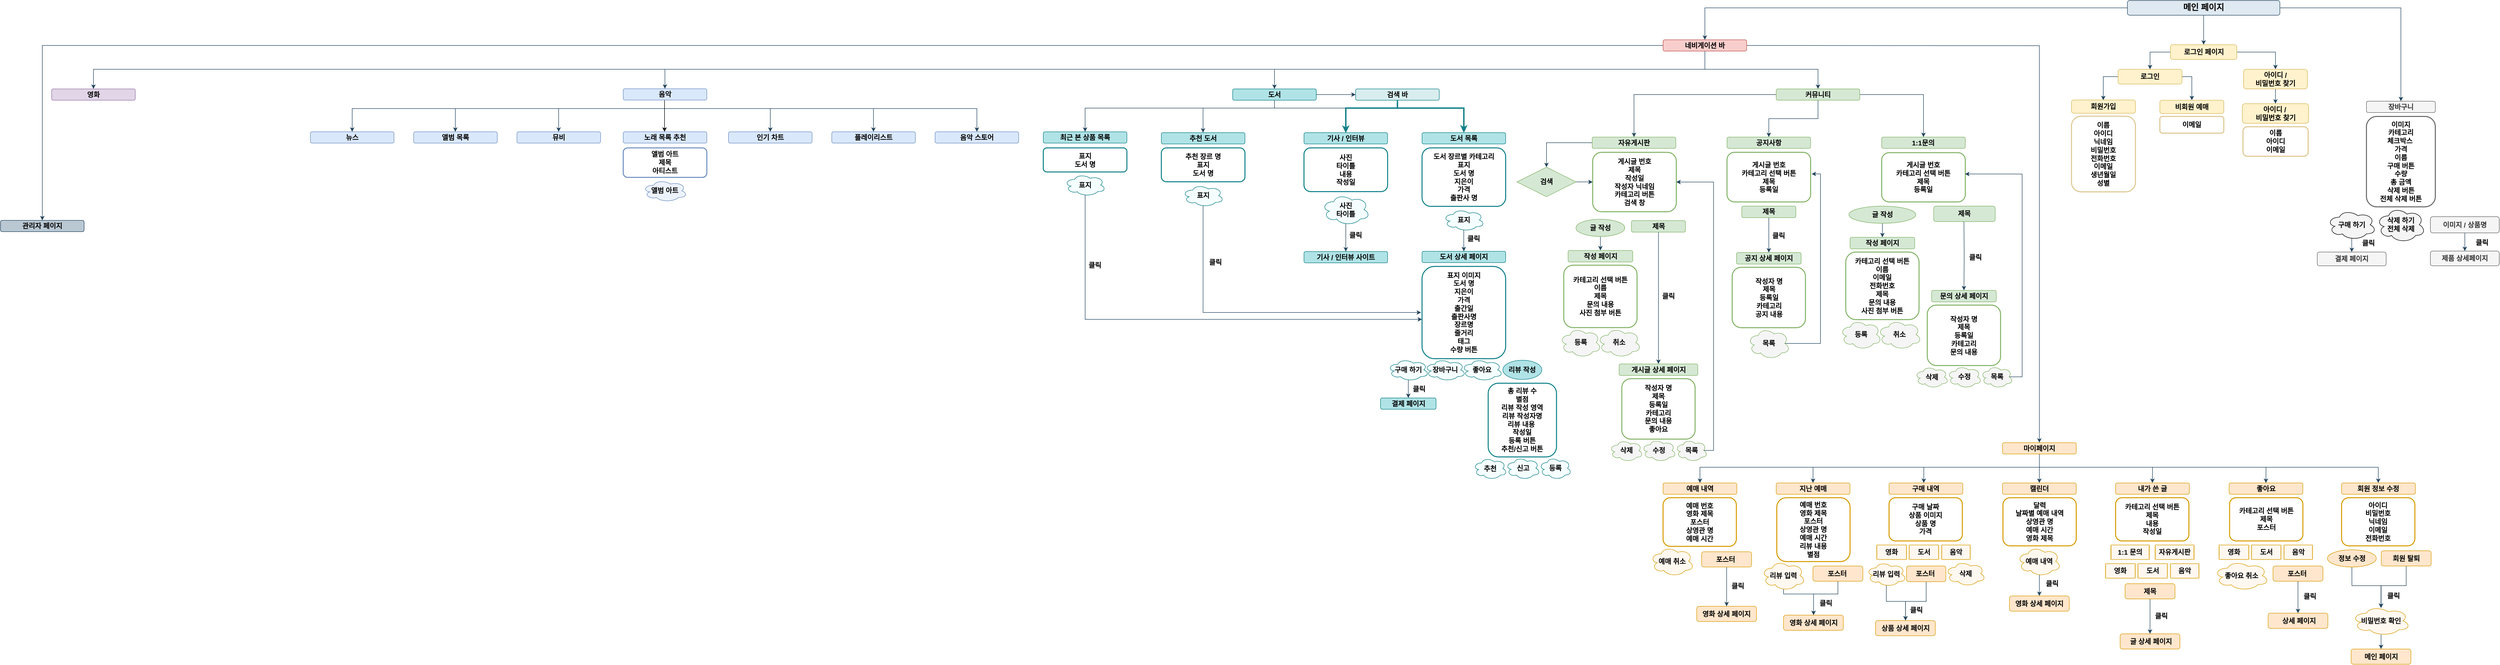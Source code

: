 <mxfile version="24.7.6">
  <diagram id="C5RBs43oDa-KdzZeNtuy" name="Page-1">
    <mxGraphModel dx="5822" dy="908" grid="1" gridSize="10" guides="1" tooltips="1" connect="1" arrows="1" fold="1" page="1" pageScale="1" pageWidth="827" pageHeight="1169" math="0" shadow="0">
      <root>
        <mxCell id="WIyWlLk6GJQsqaUBKTNV-0" />
        <mxCell id="WIyWlLk6GJQsqaUBKTNV-1" parent="WIyWlLk6GJQsqaUBKTNV-0" />
        <mxCell id="E3FHki-WwOboz5_hfV8X-113" value="" style="edgeStyle=orthogonalEdgeStyle;rounded=0;orthogonalLoop=1;jettySize=auto;html=1;strokeColor=#23445d;" edge="1" parent="WIyWlLk6GJQsqaUBKTNV-1">
          <mxGeometry relative="1" as="geometry">
            <mxPoint x="-1175.12" y="359.5" as="sourcePoint" />
            <mxPoint x="-1175.1" y="409" as="targetPoint" />
            <Array as="points">
              <mxPoint x="-1175.24" y="406" />
            </Array>
          </mxGeometry>
        </mxCell>
        <mxCell id="ooVw9LdMY0Mfpqag8ppf-5" value="" style="edgeStyle=orthogonalEdgeStyle;rounded=0;orthogonalLoop=1;jettySize=auto;html=1;strokeColor=#23445D;" parent="WIyWlLk6GJQsqaUBKTNV-1" source="ooVw9LdMY0Mfpqag8ppf-3" target="ooVw9LdMY0Mfpqag8ppf-4" edge="1">
          <mxGeometry relative="1" as="geometry" />
        </mxCell>
        <mxCell id="ooVw9LdMY0Mfpqag8ppf-7" value="" style="edgeStyle=orthogonalEdgeStyle;rounded=0;orthogonalLoop=1;jettySize=auto;html=1;strokeColor=#23445D;" parent="WIyWlLk6GJQsqaUBKTNV-1" source="ooVw9LdMY0Mfpqag8ppf-3" target="ooVw9LdMY0Mfpqag8ppf-6" edge="1">
          <mxGeometry relative="1" as="geometry" />
        </mxCell>
        <mxCell id="ooVw9LdMY0Mfpqag8ppf-9" value="" style="edgeStyle=orthogonalEdgeStyle;rounded=0;orthogonalLoop=1;jettySize=auto;html=1;strokeColor=#23445D;" parent="WIyWlLk6GJQsqaUBKTNV-1" source="ooVw9LdMY0Mfpqag8ppf-3" target="ooVw9LdMY0Mfpqag8ppf-8" edge="1">
          <mxGeometry relative="1" as="geometry" />
        </mxCell>
        <mxCell id="ooVw9LdMY0Mfpqag8ppf-3" value="&lt;font size=&quot;1&quot; color=&quot;#000000&quot;&gt;&lt;b style=&quot;font-size: 17px;&quot;&gt;메인 페이지&lt;/b&gt;&lt;/font&gt;" style="rounded=1;whiteSpace=wrap;html=1;labelBackgroundColor=none;fillColor=#dfe9f1;strokeColor=#23445d;fontSize=14;" parent="WIyWlLk6GJQsqaUBKTNV-1" vertex="1">
          <mxGeometry x="414" y="140" width="310" height="30" as="geometry" />
        </mxCell>
        <mxCell id="ooVw9LdMY0Mfpqag8ppf-4" value="장바구니" style="whiteSpace=wrap;html=1;rounded=1;labelBackgroundColor=none;fontStyle=1;fontSize=14;fillColor=#f5f5f5;fontColor=#333333;strokeColor=#666666;" parent="WIyWlLk6GJQsqaUBKTNV-1" vertex="1">
          <mxGeometry x="900" y="345" width="140" height="23" as="geometry" />
        </mxCell>
        <mxCell id="ooVw9LdMY0Mfpqag8ppf-73" value="" style="edgeStyle=orthogonalEdgeStyle;rounded=0;orthogonalLoop=1;jettySize=auto;html=1;strokeColor=#23445D;" parent="WIyWlLk6GJQsqaUBKTNV-1" source="ooVw9LdMY0Mfpqag8ppf-6" target="ooVw9LdMY0Mfpqag8ppf-14" edge="1">
          <mxGeometry relative="1" as="geometry" />
        </mxCell>
        <mxCell id="ooVw9LdMY0Mfpqag8ppf-74" value="" style="edgeStyle=orthogonalEdgeStyle;rounded=0;orthogonalLoop=1;jettySize=auto;html=1;strokeColor=#23445D;" parent="WIyWlLk6GJQsqaUBKTNV-1" source="ooVw9LdMY0Mfpqag8ppf-6" target="ooVw9LdMY0Mfpqag8ppf-15" edge="1">
          <mxGeometry relative="1" as="geometry">
            <Array as="points">
              <mxPoint x="460" y="245" />
            </Array>
          </mxGeometry>
        </mxCell>
        <mxCell id="ooVw9LdMY0Mfpqag8ppf-6" value="로그인 페이지" style="whiteSpace=wrap;html=1;fillColor=#fff2cc;strokeColor=#d6b656;rounded=1;labelBackgroundColor=none;fontStyle=1;fontFamily=Helvetica;fontSize=14;" parent="WIyWlLk6GJQsqaUBKTNV-1" vertex="1">
          <mxGeometry x="501.5" y="230" width="135" height="30" as="geometry" />
        </mxCell>
        <mxCell id="ooVw9LdMY0Mfpqag8ppf-39" value="" style="edgeStyle=orthogonalEdgeStyle;rounded=0;orthogonalLoop=1;jettySize=auto;html=1;strokeColor=#23445D;entryX=0.5;entryY=0;entryDx=0;entryDy=0;" parent="WIyWlLk6GJQsqaUBKTNV-1" target="ooVw9LdMY0Mfpqag8ppf-38" edge="1">
          <mxGeometry relative="1" as="geometry">
            <mxPoint x="-363" y="231.524" as="sourcePoint" />
            <mxPoint x="202" y="640" as="targetPoint" />
          </mxGeometry>
        </mxCell>
        <mxCell id="ooVw9LdMY0Mfpqag8ppf-41" value="" style="edgeStyle=orthogonalEdgeStyle;rounded=0;orthogonalLoop=1;jettySize=auto;html=1;strokeColor=#23445D;exitX=0;exitY=0.5;exitDx=0;exitDy=0;" parent="WIyWlLk6GJQsqaUBKTNV-1" source="ooVw9LdMY0Mfpqag8ppf-8" target="ooVw9LdMY0Mfpqag8ppf-40" edge="1">
          <mxGeometry relative="1" as="geometry">
            <mxPoint x="-930" y="242.999" as="sourcePoint" />
          </mxGeometry>
        </mxCell>
        <mxCell id="ooVw9LdMY0Mfpqag8ppf-56" value="" style="edgeStyle=orthogonalEdgeStyle;rounded=0;orthogonalLoop=1;jettySize=auto;html=1;strokeColor=#23445D;entryX=0.5;entryY=0;entryDx=0;entryDy=0;" parent="WIyWlLk6GJQsqaUBKTNV-1" source="ooVw9LdMY0Mfpqag8ppf-8" target="ooVw9LdMY0Mfpqag8ppf-47" edge="1">
          <mxGeometry relative="1" as="geometry">
            <mxPoint x="-445.0" y="323" as="targetPoint" />
            <Array as="points">
              <mxPoint x="-445" y="280" />
              <mxPoint x="-215" y="280" />
            </Array>
          </mxGeometry>
        </mxCell>
        <mxCell id="ooVw9LdMY0Mfpqag8ppf-58" value="" style="edgeStyle=orthogonalEdgeStyle;rounded=0;orthogonalLoop=1;jettySize=auto;html=1;strokeColor=#23445D;entryX=0.5;entryY=0;entryDx=0;entryDy=0;exitX=0.5;exitY=1;exitDx=0;exitDy=0;" parent="WIyWlLk6GJQsqaUBKTNV-1" source="ooVw9LdMY0Mfpqag8ppf-8" target="ooVw9LdMY0Mfpqag8ppf-43" edge="1">
          <mxGeometry relative="1" as="geometry">
            <mxPoint x="-865.0" y="322.5" as="targetPoint" />
            <Array as="points">
              <mxPoint x="-445" y="280" />
              <mxPoint x="-3721" y="280" />
            </Array>
            <mxPoint x="-865" y="242.5" as="sourcePoint" />
          </mxGeometry>
        </mxCell>
        <mxCell id="ooVw9LdMY0Mfpqag8ppf-8" value="네비게이션 바" style="rounded=1;whiteSpace=wrap;html=1;fillColor=#f8cecc;strokeColor=#b85450;labelBackgroundColor=none;fontStyle=1;fontSize=14;" parent="WIyWlLk6GJQsqaUBKTNV-1" vertex="1">
          <mxGeometry x="-530" y="220" width="170" height="23" as="geometry" />
        </mxCell>
        <mxCell id="ooVw9LdMY0Mfpqag8ppf-29" value="" style="edgeStyle=orthogonalEdgeStyle;rounded=0;orthogonalLoop=1;jettySize=auto;html=1;strokeColor=#23445D;" parent="WIyWlLk6GJQsqaUBKTNV-1" source="ooVw9LdMY0Mfpqag8ppf-14" target="ooVw9LdMY0Mfpqag8ppf-28" edge="1">
          <mxGeometry relative="1" as="geometry" />
        </mxCell>
        <mxCell id="ooVw9LdMY0Mfpqag8ppf-14" value="아이디 /&lt;div style=&quot;font-size: 14px;&quot;&gt;비밀번호 찾기&lt;/div&gt;" style="whiteSpace=wrap;html=1;fillColor=#fff2cc;strokeColor=#d6b656;rounded=1;labelBackgroundColor=none;fontStyle=1;fontFamily=Helvetica;fontSize=14;" parent="WIyWlLk6GJQsqaUBKTNV-1" vertex="1">
          <mxGeometry x="650" y="280" width="130" height="40" as="geometry" />
        </mxCell>
        <mxCell id="ooVw9LdMY0Mfpqag8ppf-21" value="" style="edgeStyle=orthogonalEdgeStyle;rounded=0;orthogonalLoop=1;jettySize=auto;html=1;strokeColor=#23445D;exitX=0;exitY=0.5;exitDx=0;exitDy=0;" parent="WIyWlLk6GJQsqaUBKTNV-1" source="ooVw9LdMY0Mfpqag8ppf-15" edge="1">
          <mxGeometry relative="1" as="geometry">
            <mxPoint x="365" y="343" as="targetPoint" />
            <mxPoint x="420" y="295.0" as="sourcePoint" />
            <Array as="points">
              <mxPoint x="365" y="295" />
            </Array>
          </mxGeometry>
        </mxCell>
        <mxCell id="ooVw9LdMY0Mfpqag8ppf-26" value="" style="edgeStyle=orthogonalEdgeStyle;rounded=0;orthogonalLoop=1;jettySize=auto;html=1;strokeColor=#23445D;exitX=1;exitY=0.5;exitDx=0;exitDy=0;" parent="WIyWlLk6GJQsqaUBKTNV-1" source="ooVw9LdMY0Mfpqag8ppf-15" target="ooVw9LdMY0Mfpqag8ppf-25" edge="1">
          <mxGeometry relative="1" as="geometry" />
        </mxCell>
        <mxCell id="ooVw9LdMY0Mfpqag8ppf-15" value="로그인" style="whiteSpace=wrap;html=1;fillColor=#fff2cc;strokeColor=#d6b656;rounded=1;labelBackgroundColor=none;fontStyle=1;fontFamily=Helvetica;fontSize=14;" parent="WIyWlLk6GJQsqaUBKTNV-1" vertex="1">
          <mxGeometry x="395" y="280" width="130" height="30" as="geometry" />
        </mxCell>
        <mxCell id="ooVw9LdMY0Mfpqag8ppf-20" value="회원가입" style="whiteSpace=wrap;html=1;fillColor=#fff2cc;strokeColor=#d6b656;rounded=1;labelBackgroundColor=none;fontStyle=1;fontFamily=Helvetica;fontSize=14;" parent="WIyWlLk6GJQsqaUBKTNV-1" vertex="1">
          <mxGeometry x="300.38" y="342.5" width="130" height="27" as="geometry" />
        </mxCell>
        <mxCell id="ooVw9LdMY0Mfpqag8ppf-25" value="비회원 예매" style="whiteSpace=wrap;html=1;fillColor=#fff2cc;strokeColor=#d6b656;rounded=1;labelBackgroundColor=none;fontStyle=1;fontFamily=Helvetica;fontSize=14;" parent="WIyWlLk6GJQsqaUBKTNV-1" vertex="1">
          <mxGeometry x="480" y="343" width="130" height="27" as="geometry" />
        </mxCell>
        <mxCell id="ooVw9LdMY0Mfpqag8ppf-28" value="아이디 /&amp;nbsp;&lt;div&gt;비밀번호 찾기&lt;/div&gt;" style="whiteSpace=wrap;html=1;fillColor=#fff2cc;strokeColor=#d6b656;rounded=1;labelBackgroundColor=none;fontStyle=1;fontFamily=Helvetica;fontSize=14;" parent="WIyWlLk6GJQsqaUBKTNV-1" vertex="1">
          <mxGeometry x="647.5" y="350" width="135" height="40" as="geometry" />
        </mxCell>
        <mxCell id="ooVw9LdMY0Mfpqag8ppf-30" value="&lt;h4 style=&quot;font-size: 14px;&quot;&gt;&lt;b style=&quot;font-size: 14px;&quot;&gt;이름&lt;br style=&quot;font-size: 14px;&quot;&gt;&lt;/b&gt;&lt;b style=&quot;font-size: 14px;&quot;&gt;아이디&lt;br style=&quot;font-size: 14px;&quot;&gt;&lt;/b&gt;&lt;b style=&quot;font-size: 14px;&quot;&gt;이메일&lt;/b&gt;&lt;/h4&gt;" style="rounded=1;whiteSpace=wrap;html=1;strokeWidth=2;strokeColor=#ddc58d;fontSize=14;" parent="WIyWlLk6GJQsqaUBKTNV-1" vertex="1">
          <mxGeometry x="649" y="397" width="132.5" height="60" as="geometry" />
        </mxCell>
        <mxCell id="ooVw9LdMY0Mfpqag8ppf-35" value="&lt;font style=&quot;font-size: 14px;&quot;&gt;이름&lt;br&gt;아이디&lt;/font&gt;&lt;div&gt;&lt;font style=&quot;font-size: 14px;&quot;&gt;닉네임&lt;br&gt;비밀번호&lt;br&gt;전화번호&lt;br&gt;이메일&lt;br&gt;생년월일&lt;br&gt;성별&lt;br&gt;&lt;/font&gt;&lt;/div&gt;" style="rounded=1;whiteSpace=wrap;html=1;strokeWidth=2;strokeColor=#ddc58d;textShadow=0;spacingTop=0;fontStyle=1;fontFamily=Helvetica;" parent="WIyWlLk6GJQsqaUBKTNV-1" vertex="1">
          <mxGeometry x="300.38" y="375.5" width="130" height="154" as="geometry" />
        </mxCell>
        <mxCell id="ooVw9LdMY0Mfpqag8ppf-36" value="&lt;h4 style=&quot;font-size: 14px;&quot;&gt;&lt;b style=&quot;font-size: 14px;&quot;&gt;이메일&lt;/b&gt;&lt;/h4&gt;" style="rounded=1;whiteSpace=wrap;html=1;strokeWidth=2;strokeColor=#ddc58d;fontSize=14;" parent="WIyWlLk6GJQsqaUBKTNV-1" vertex="1">
          <mxGeometry x="480" y="376" width="130" height="34" as="geometry" />
        </mxCell>
        <mxCell id="ooVw9LdMY0Mfpqag8ppf-37" style="edgeStyle=orthogonalEdgeStyle;rounded=0;orthogonalLoop=1;jettySize=auto;html=1;exitX=0.5;exitY=1;exitDx=0;exitDy=0;strokeColor=#23445D;" parent="WIyWlLk6GJQsqaUBKTNV-1" edge="1">
          <mxGeometry relative="1" as="geometry">
            <mxPoint x="340" y="483.0" as="sourcePoint" />
            <mxPoint x="340" y="483.0" as="targetPoint" />
          </mxGeometry>
        </mxCell>
        <mxCell id="yAGb6boS0XsB3zwFrY38-3" value="" style="edgeStyle=orthogonalEdgeStyle;rounded=0;orthogonalLoop=1;jettySize=auto;html=1;exitX=0.5;exitY=1;exitDx=0;exitDy=0;strokeColor=#23445d;" parent="WIyWlLk6GJQsqaUBKTNV-1" source="ooVw9LdMY0Mfpqag8ppf-38" target="yAGb6boS0XsB3zwFrY38-1" edge="1">
          <mxGeometry relative="1" as="geometry">
            <mxPoint x="84.44" y="1065" as="sourcePoint" />
            <Array as="points">
              <mxPoint x="235" y="1090" />
              <mxPoint x="924" y="1090" />
            </Array>
          </mxGeometry>
        </mxCell>
        <mxCell id="yAGb6boS0XsB3zwFrY38-12" value="" style="edgeStyle=orthogonalEdgeStyle;rounded=0;orthogonalLoop=1;jettySize=auto;html=1;strokeColor=#23445d;" parent="WIyWlLk6GJQsqaUBKTNV-1" source="ooVw9LdMY0Mfpqag8ppf-38" target="yAGb6boS0XsB3zwFrY38-11" edge="1">
          <mxGeometry relative="1" as="geometry" />
        </mxCell>
        <mxCell id="yAGb6boS0XsB3zwFrY38-29" value="" style="edgeStyle=orthogonalEdgeStyle;rounded=0;orthogonalLoop=1;jettySize=auto;html=1;exitX=0.5;exitY=1;exitDx=0;exitDy=0;strokeColor=#23445d;" parent="WIyWlLk6GJQsqaUBKTNV-1" source="ooVw9LdMY0Mfpqag8ppf-38" target="yAGb6boS0XsB3zwFrY38-28" edge="1">
          <mxGeometry relative="1" as="geometry">
            <mxPoint x="285" y="1063" as="sourcePoint" />
            <Array as="points">
              <mxPoint x="235" y="1090" />
              <mxPoint x="-455" y="1090" />
            </Array>
          </mxGeometry>
        </mxCell>
        <mxCell id="ooVw9LdMY0Mfpqag8ppf-38" value="마이페이지" style="rounded=1;whiteSpace=wrap;html=1;labelBackgroundColor=none;fontStyle=1;fillColor=#ffe6cc;strokeColor=#d79b00;fontSize=14;" parent="WIyWlLk6GJQsqaUBKTNV-1" vertex="1">
          <mxGeometry x="160" y="1040" width="150" height="23" as="geometry" />
        </mxCell>
        <mxCell id="ooVw9LdMY0Mfpqag8ppf-40" value="관리자 페이지" style="rounded=1;whiteSpace=wrap;html=1;fillColor=#bac8d3;strokeColor=#23445d;labelBackgroundColor=none;fontStyle=1;fontSize=14;" parent="WIyWlLk6GJQsqaUBKTNV-1" vertex="1">
          <mxGeometry x="-3910" y="587.5" width="170" height="23" as="geometry" />
        </mxCell>
        <mxCell id="ooVw9LdMY0Mfpqag8ppf-43" value="영화" style="rounded=1;whiteSpace=wrap;html=1;fillColor=#e1d5e7;strokeColor=#9673a6;labelBackgroundColor=none;fontStyle=1;fontSize=14;" parent="WIyWlLk6GJQsqaUBKTNV-1" vertex="1">
          <mxGeometry x="-3806" y="320" width="170" height="23" as="geometry" />
        </mxCell>
        <mxCell id="ooVw9LdMY0Mfpqag8ppf-65" value="" style="edgeStyle=orthogonalEdgeStyle;rounded=0;orthogonalLoop=1;jettySize=auto;html=1;strokeColor=#23445D;" parent="WIyWlLk6GJQsqaUBKTNV-1" source="ooVw9LdMY0Mfpqag8ppf-47" target="ooVw9LdMY0Mfpqag8ppf-64" edge="1">
          <mxGeometry relative="1" as="geometry" />
        </mxCell>
        <mxCell id="ooVw9LdMY0Mfpqag8ppf-68" value="" style="edgeStyle=orthogonalEdgeStyle;rounded=0;orthogonalLoop=1;jettySize=auto;html=1;strokeColor=#23445D;" parent="WIyWlLk6GJQsqaUBKTNV-1" source="ooVw9LdMY0Mfpqag8ppf-47" target="ooVw9LdMY0Mfpqag8ppf-67" edge="1">
          <mxGeometry relative="1" as="geometry" />
        </mxCell>
        <mxCell id="ooVw9LdMY0Mfpqag8ppf-70" value="" style="edgeStyle=orthogonalEdgeStyle;rounded=0;orthogonalLoop=1;jettySize=auto;html=1;strokeColor=#23445D;" parent="WIyWlLk6GJQsqaUBKTNV-1" source="ooVw9LdMY0Mfpqag8ppf-47" target="ooVw9LdMY0Mfpqag8ppf-69" edge="1">
          <mxGeometry relative="1" as="geometry" />
        </mxCell>
        <mxCell id="ooVw9LdMY0Mfpqag8ppf-47" value="커뮤니티" style="rounded=1;whiteSpace=wrap;html=1;fillColor=#d5e8d4;strokeColor=#82b366;labelBackgroundColor=none;fontStyle=1;fontSize=14;" parent="WIyWlLk6GJQsqaUBKTNV-1" vertex="1">
          <mxGeometry x="-300" y="320" width="170" height="23" as="geometry" />
        </mxCell>
        <mxCell id="E3FHki-WwOboz5_hfV8X-72" value="" style="edgeStyle=orthogonalEdgeStyle;rounded=0;orthogonalLoop=1;jettySize=auto;html=1;fontFamily=Helvetica;fontSize=12;fontColor=default;strokeColor=#23445d;" edge="1" parent="WIyWlLk6GJQsqaUBKTNV-1" source="ooVw9LdMY0Mfpqag8ppf-51" target="E3FHki-WwOboz5_hfV8X-71">
          <mxGeometry relative="1" as="geometry">
            <Array as="points">
              <mxPoint x="-2560" y="360" />
              <mxPoint x="-1925" y="360" />
            </Array>
          </mxGeometry>
        </mxCell>
        <mxCell id="E3FHki-WwOboz5_hfV8X-74" value="" style="edgeStyle=orthogonalEdgeStyle;rounded=0;orthogonalLoop=1;jettySize=auto;html=1;fontFamily=Helvetica;fontSize=12;fontColor=default;strokeColor=#23445d;" edge="1" parent="WIyWlLk6GJQsqaUBKTNV-1" source="ooVw9LdMY0Mfpqag8ppf-51" target="E3FHki-WwOboz5_hfV8X-73">
          <mxGeometry relative="1" as="geometry">
            <Array as="points">
              <mxPoint x="-2560" y="360" />
              <mxPoint x="-3195" y="360" />
            </Array>
          </mxGeometry>
        </mxCell>
        <mxCell id="E3FHki-WwOboz5_hfV8X-157" value="" style="edgeStyle=orthogonalEdgeStyle;rounded=0;orthogonalLoop=1;jettySize=auto;html=1;fontFamily=Helvetica;fontSize=12;fontColor=default;" edge="1" parent="WIyWlLk6GJQsqaUBKTNV-1" source="ooVw9LdMY0Mfpqag8ppf-51" target="E3FHki-WwOboz5_hfV8X-155">
          <mxGeometry relative="1" as="geometry">
            <Array as="points">
              <mxPoint x="-2560" y="389" />
              <mxPoint x="-2560" y="389" />
            </Array>
          </mxGeometry>
        </mxCell>
        <mxCell id="ooVw9LdMY0Mfpqag8ppf-51" value="음악" style="rounded=1;whiteSpace=wrap;html=1;fillColor=#dae8fc;strokeColor=#6c8ebf;labelBackgroundColor=none;fontStyle=1;fontSize=14;" parent="WIyWlLk6GJQsqaUBKTNV-1" vertex="1">
          <mxGeometry x="-2644" y="319.63" width="170" height="23" as="geometry" />
        </mxCell>
        <mxCell id="E3FHki-WwOboz5_hfV8X-88" value="" style="edgeStyle=orthogonalEdgeStyle;rounded=0;orthogonalLoop=1;jettySize=auto;html=1;fontFamily=Helvetica;fontSize=12;fontColor=default;strokeColor=#23445d;" edge="1" parent="WIyWlLk6GJQsqaUBKTNV-1" source="ooVw9LdMY0Mfpqag8ppf-52" target="E3FHki-WwOboz5_hfV8X-87">
          <mxGeometry relative="1" as="geometry" />
        </mxCell>
        <mxCell id="E3FHki-WwOboz5_hfV8X-90" value="" style="edgeStyle=orthogonalEdgeStyle;rounded=0;orthogonalLoop=1;jettySize=auto;html=1;fontFamily=Helvetica;fontSize=12;fontColor=default;strokeColor=#23445d;" edge="1" parent="WIyWlLk6GJQsqaUBKTNV-1" source="ooVw9LdMY0Mfpqag8ppf-52" target="E3FHki-WwOboz5_hfV8X-89">
          <mxGeometry relative="1" as="geometry">
            <Array as="points">
              <mxPoint x="-1320" y="359" />
              <mxPoint x="-935" y="359" />
            </Array>
          </mxGeometry>
        </mxCell>
        <mxCell id="E3FHki-WwOboz5_hfV8X-92" value="" style="edgeStyle=orthogonalEdgeStyle;rounded=0;orthogonalLoop=1;jettySize=auto;html=1;fontFamily=Helvetica;fontSize=12;fontColor=default;strokeColor=#23445d;" edge="1" parent="WIyWlLk6GJQsqaUBKTNV-1" source="ooVw9LdMY0Mfpqag8ppf-52" target="E3FHki-WwOboz5_hfV8X-91">
          <mxGeometry relative="1" as="geometry">
            <Array as="points">
              <mxPoint x="-1320" y="359" />
              <mxPoint x="-1705" y="359" />
            </Array>
          </mxGeometry>
        </mxCell>
        <mxCell id="ooVw9LdMY0Mfpqag8ppf-52" value="도서" style="rounded=1;whiteSpace=wrap;html=1;fillColor=#b0e3e6;strokeColor=#0e8088;labelBackgroundColor=none;fontStyle=1;fontSize=14;" parent="WIyWlLk6GJQsqaUBKTNV-1" vertex="1">
          <mxGeometry x="-1405" y="320" width="170" height="23" as="geometry" />
        </mxCell>
        <mxCell id="ooVw9LdMY0Mfpqag8ppf-64" value="공지사항" style="rounded=1;whiteSpace=wrap;html=1;fillColor=#d5e8d4;strokeColor=#82b366;labelBackgroundColor=none;fontStyle=1;fontSize=14;" parent="WIyWlLk6GJQsqaUBKTNV-1" vertex="1">
          <mxGeometry x="-400" y="418" width="170" height="23" as="geometry" />
        </mxCell>
        <mxCell id="ooVw9LdMY0Mfpqag8ppf-67" value="1:1문의" style="rounded=1;whiteSpace=wrap;html=1;fillColor=#d5e8d4;strokeColor=#82b366;labelBackgroundColor=none;fontStyle=1;fontSize=14;" parent="WIyWlLk6GJQsqaUBKTNV-1" vertex="1">
          <mxGeometry x="-85.56" y="418" width="170" height="23" as="geometry" />
        </mxCell>
        <mxCell id="E3FHki-WwOboz5_hfV8X-2" value="" style="edgeStyle=orthogonalEdgeStyle;rounded=0;orthogonalLoop=1;jettySize=auto;html=1;entryX=0.5;entryY=0;entryDx=0;entryDy=0;strokeColor=#23445d;" edge="1" parent="WIyWlLk6GJQsqaUBKTNV-1" source="ooVw9LdMY0Mfpqag8ppf-69" target="c22HlbpBZtG6M4ogobQb-69">
          <mxGeometry relative="1" as="geometry">
            <mxPoint x="-424.06" y="429.5" as="targetPoint" />
          </mxGeometry>
        </mxCell>
        <mxCell id="ooVw9LdMY0Mfpqag8ppf-69" value="자유게시판" style="rounded=1;whiteSpace=wrap;html=1;fillColor=#d5e8d4;strokeColor=#82b366;labelBackgroundColor=none;fontStyle=1;fontSize=14;" parent="WIyWlLk6GJQsqaUBKTNV-1" vertex="1">
          <mxGeometry x="-674.06" y="418" width="170" height="23" as="geometry" />
        </mxCell>
        <mxCell id="ooVw9LdMY0Mfpqag8ppf-71" value="&lt;span id=&quot;docs-internal-guid-21f7aed0-7fff-f2a8-6124-d57b1509e031&quot; style=&quot;font-size: 14px;&quot;&gt;&lt;h4 style=&quot;line-height: 1.2; margin-top: 0pt; margin-bottom: 0pt; font-size: 14px;&quot;&gt;&lt;span style=&quot;font-family: &amp;quot;Noto Sans KR&amp;quot;, sans-serif; background-color: transparent; font-variant-numeric: normal; font-variant-east-asian: normal; font-variant-alternates: normal; font-variant-position: normal; vertical-align: baseline; white-space-collapse: preserve; font-size: 14px;&quot;&gt;&lt;b style=&quot;font-size: 14px;&quot;&gt;게시글 번호&lt;br style=&quot;font-size: 14px;&quot;&gt;&lt;/b&gt;&lt;/span&gt;&lt;span style=&quot;font-family: &amp;quot;Noto Sans KR&amp;quot;, sans-serif; background-color: transparent; font-variant-numeric: normal; font-variant-east-asian: normal; font-variant-alternates: normal; font-variant-position: normal; vertical-align: baseline; white-space-collapse: preserve; font-size: 14px;&quot;&gt;&lt;b style=&quot;font-size: 14px;&quot;&gt;카테고리 선택 버튼&lt;br style=&quot;font-size: 14px;&quot;&gt;&lt;/b&gt;&lt;/span&gt;&lt;span style=&quot;font-family: &amp;quot;Noto Sans KR&amp;quot;, sans-serif; background-color: transparent; font-variant-numeric: normal; font-variant-east-asian: normal; font-variant-alternates: normal; font-variant-position: normal; vertical-align: baseline; white-space-collapse: preserve; font-size: 14px;&quot;&gt;&lt;b style=&quot;font-size: 14px;&quot;&gt;제목&lt;br style=&quot;font-size: 14px;&quot;&gt;&lt;/b&gt;&lt;/span&gt;&lt;span style=&quot;font-family: &amp;quot;Noto Sans KR&amp;quot;, sans-serif; background-color: transparent; font-variant-numeric: normal; font-variant-east-asian: normal; font-variant-alternates: normal; font-variant-position: normal; vertical-align: baseline; white-space-collapse: preserve; font-size: 14px;&quot;&gt;&lt;b style=&quot;font-size: 14px;&quot;&gt;등록일&lt;/b&gt;&lt;/span&gt;&lt;br&gt;&lt;/h4&gt;&lt;/span&gt;" style="rounded=1;whiteSpace=wrap;html=1;strokeWidth=2;strokeColor=#82b366;fontSize=14;" parent="WIyWlLk6GJQsqaUBKTNV-1" vertex="1">
          <mxGeometry x="-400" y="449" width="170" height="101" as="geometry" />
        </mxCell>
        <mxCell id="ooVw9LdMY0Mfpqag8ppf-72" value="&lt;span style=&quot;font-size: 14px;&quot; id=&quot;docs-internal-guid-21f7aed0-7fff-f2a8-6124-d57b1509e031&quot;&gt;&lt;h4 style=&quot;line-height: 1.2; margin-top: 0pt; margin-bottom: 0pt; font-size: 14px;&quot;&gt;&lt;span id=&quot;docs-internal-guid-90d0d671-7fff-7fe8-fb4d-e33a330dddbc&quot; style=&quot;font-size: 14px;&quot;&gt;&lt;h4 style=&quot;line-height: 1.2; margin-top: 0pt; margin-bottom: 0pt; font-size: 14px;&quot;&gt;&lt;font face=&quot;Helvetica&quot; style=&quot;font-size: 14px;&quot;&gt;&lt;span style=&quot;background-color: transparent; font-variant-numeric: normal; font-variant-east-asian: normal; font-variant-alternates: normal; font-variant-position: normal; vertical-align: baseline; white-space-collapse: preserve; font-size: 14px;&quot;&gt;게시글 번호&lt;br style=&quot;font-size: 14px;&quot;&gt;&lt;/span&gt;&lt;span style=&quot;background-color: transparent; font-variant-numeric: normal; font-variant-east-asian: normal; font-variant-alternates: normal; font-variant-position: normal; vertical-align: baseline; white-space-collapse: preserve; font-size: 14px;&quot;&gt;제목&lt;br style=&quot;font-size: 14px;&quot;&gt;&lt;/span&gt;&lt;span style=&quot;background-color: transparent; font-variant-numeric: normal; font-variant-east-asian: normal; font-variant-alternates: normal; font-variant-position: normal; vertical-align: baseline; white-space-collapse: preserve; font-size: 14px;&quot;&gt;작성일&lt;br style=&quot;font-size: 14px;&quot;&gt;&lt;/span&gt;&lt;span style=&quot;background-color: transparent; font-variant-numeric: normal; font-variant-east-asian: normal; font-variant-alternates: normal; font-variant-position: normal; vertical-align: baseline; white-space-collapse: preserve; font-size: 14px;&quot;&gt;작성자 닉네임&lt;/span&gt;&lt;span style=&quot;background-color: transparent; font-variant-numeric: normal; font-variant-east-asian: normal; font-variant-alternates: normal; font-variant-position: normal; vertical-align: baseline; white-space-collapse: preserve; font-size: 14px;&quot;&gt;&lt;br style=&quot;font-size: 14px;&quot;&gt;&lt;/span&gt;&lt;span style=&quot;background-color: transparent; font-variant-numeric: normal; font-variant-east-asian: normal; font-variant-alternates: normal; font-variant-position: normal; vertical-align: baseline; white-space-collapse: preserve; font-size: 14px;&quot;&gt;카테고리 버튼&lt;br style=&quot;font-size: 14px;&quot;&gt;&lt;/span&gt;&lt;span style=&quot;background-color: transparent; font-variant-numeric: normal; font-variant-east-asian: normal; font-variant-alternates: normal; font-variant-position: normal; vertical-align: baseline; white-space-collapse: preserve; font-size: 14px;&quot;&gt;검색 창&lt;/span&gt;&lt;/font&gt;&lt;/h4&gt;&lt;/span&gt;&lt;/h4&gt;&lt;/span&gt;" style="rounded=1;whiteSpace=wrap;html=1;strokeWidth=2;strokeColor=#82b366;fontSize=14;fontStyle=1" parent="WIyWlLk6GJQsqaUBKTNV-1" vertex="1">
          <mxGeometry x="-673.06" y="449" width="170" height="121" as="geometry" />
        </mxCell>
        <mxCell id="ooVw9LdMY0Mfpqag8ppf-77" value="&lt;h4 style=&quot;&quot;&gt;&lt;span id=&quot;docs-internal-guid-38c16f56-7fff-fe67-2785-babd536d0d52&quot; style=&quot;font-weight:normal;&quot;&gt;&lt;h4 style=&quot;line-height: 1.2; margin-top: 0pt; margin-bottom: 0pt;&quot;&gt;&lt;span style=&quot;font-family: &amp;quot;Noto Sans KR&amp;quot;, sans-serif; background-color: transparent; font-weight: 700; font-variant-numeric: normal; font-variant-east-asian: normal; font-variant-alternates: normal; font-variant-position: normal; vertical-align: baseline; white-space-collapse: preserve;&quot;&gt;이미지&lt;br&gt;&lt;/span&gt;&lt;span style=&quot;font-family: &amp;quot;Noto Sans KR&amp;quot;, sans-serif; background-color: transparent; font-weight: 700; font-variant-numeric: normal; font-variant-east-asian: normal; font-variant-alternates: normal; font-variant-position: normal; vertical-align: baseline; white-space-collapse: preserve;&quot;&gt;카테고리&lt;br&gt;&lt;/span&gt;&lt;span style=&quot;font-family: &amp;quot;Noto Sans KR&amp;quot;, sans-serif; background-color: transparent; font-weight: 700; font-variant-numeric: normal; font-variant-east-asian: normal; font-variant-alternates: normal; font-variant-position: normal; vertical-align: baseline; white-space-collapse: preserve;&quot;&gt;체크박스&amp;nbsp;&lt;br&gt;&lt;/span&gt;&lt;span style=&quot;font-family: &amp;quot;Noto Sans KR&amp;quot;, sans-serif; background-color: transparent; font-weight: 700; font-variant-numeric: normal; font-variant-east-asian: normal; font-variant-alternates: normal; font-variant-position: normal; vertical-align: baseline; white-space-collapse: preserve;&quot;&gt;가격&lt;br&gt;&lt;/span&gt;&lt;span style=&quot;font-family: &amp;quot;Noto Sans KR&amp;quot;, sans-serif; background-color: transparent; font-weight: 700; font-variant-numeric: normal; font-variant-east-asian: normal; font-variant-alternates: normal; font-variant-position: normal; vertical-align: baseline; white-space-collapse: preserve;&quot;&gt;이름&lt;br&gt;&lt;/span&gt;&lt;span style=&quot;font-family: &amp;quot;Noto Sans KR&amp;quot;, sans-serif; background-color: transparent; font-weight: 700; font-variant-numeric: normal; font-variant-east-asian: normal; font-variant-alternates: normal; font-variant-position: normal; vertical-align: baseline; white-space-collapse: preserve;&quot;&gt;구매 버튼&lt;br&gt;&lt;/span&gt;&lt;span style=&quot;font-family: &amp;quot;Noto Sans KR&amp;quot;, sans-serif; background-color: transparent; font-weight: 700; font-variant-numeric: normal; font-variant-east-asian: normal; font-variant-alternates: normal; font-variant-position: normal; vertical-align: baseline; white-space-collapse: preserve;&quot;&gt;수량&lt;br&gt;&lt;/span&gt;&lt;span style=&quot;font-family: &amp;quot;Noto Sans KR&amp;quot;, sans-serif; background-color: transparent; font-weight: 700; font-variant-numeric: normal; font-variant-east-asian: normal; font-variant-alternates: normal; font-variant-position: normal; vertical-align: baseline; white-space-collapse: preserve;&quot;&gt;총 금액&lt;/span&gt;&lt;/h4&gt;&lt;h4 style=&quot;line-height: 1.2; margin-top: 0pt; margin-bottom: 0pt;&quot;&gt;삭제 버튼&lt;/h4&gt;&lt;h4 style=&quot;line-height: 1.2; margin-top: 0pt; margin-bottom: 0pt;&quot;&gt;전체 삭제 버튼&lt;/h4&gt;&lt;/span&gt;&lt;/h4&gt;" style="rounded=1;whiteSpace=wrap;html=1;strokeWidth=2;strokeColor=#666666;fontSize=14;" parent="WIyWlLk6GJQsqaUBKTNV-1" vertex="1">
          <mxGeometry x="900" y="376" width="140" height="184" as="geometry" />
        </mxCell>
        <mxCell id="ooVw9LdMY0Mfpqag8ppf-95" value="" style="edgeStyle=orthogonalEdgeStyle;rounded=0;orthogonalLoop=1;jettySize=auto;html=1;strokeColor=#23445D;" parent="WIyWlLk6GJQsqaUBKTNV-1" source="ooVw9LdMY0Mfpqag8ppf-85" target="ooVw9LdMY0Mfpqag8ppf-94" edge="1">
          <mxGeometry relative="1" as="geometry" />
        </mxCell>
        <mxCell id="ooVw9LdMY0Mfpqag8ppf-85" value="이미지 / 상품명" style="whiteSpace=wrap;html=1;rounded=1;labelBackgroundColor=none;fontStyle=1;fontSize=14;fillColor=#f5f5f5;fontColor=#333333;strokeColor=#666666;fontFamily=Helvetica;" parent="WIyWlLk6GJQsqaUBKTNV-1" vertex="1">
          <mxGeometry x="1030" y="580" width="140" height="33" as="geometry" />
        </mxCell>
        <mxCell id="ooVw9LdMY0Mfpqag8ppf-94" value="제품 상세페이지" style="whiteSpace=wrap;html=1;rounded=1;labelBackgroundColor=none;fontStyle=1;fontSize=14;fillColor=#f5f5f5;fontColor=#333333;strokeColor=#666666;fontFamily=Helvetica;" parent="WIyWlLk6GJQsqaUBKTNV-1" vertex="1">
          <mxGeometry x="1030" y="650" width="140" height="30" as="geometry" />
        </mxCell>
        <mxCell id="ooVw9LdMY0Mfpqag8ppf-98" value="&lt;font color=&quot;#000000&quot; style=&quot;font-size: 14px;&quot;&gt;클릭&lt;/font&gt;" style="text;html=1;align=center;verticalAlign=middle;whiteSpace=wrap;rounded=0;fontColor=#FFFFFF;fontStyle=1" parent="WIyWlLk6GJQsqaUBKTNV-1" vertex="1">
          <mxGeometry x="1100" y="613" width="70" height="40" as="geometry" />
        </mxCell>
        <mxCell id="E3FHki-WwOboz5_hfV8X-19" value="" style="edgeStyle=orthogonalEdgeStyle;rounded=0;orthogonalLoop=1;jettySize=auto;html=1;exitX=0.501;exitY=0.949;exitDx=0;exitDy=0;exitPerimeter=0;strokeColor=#23445d;" edge="1" parent="WIyWlLk6GJQsqaUBKTNV-1" source="c22HlbpBZtG6M4ogobQb-5" target="E3FHki-WwOboz5_hfV8X-18">
          <mxGeometry relative="1" as="geometry" />
        </mxCell>
        <mxCell id="c22HlbpBZtG6M4ogobQb-5" value="&lt;h4 style=&quot;font-size: 14px; line-height: 1.2; margin-top: 0pt; margin-bottom: 0pt;&quot;&gt;&lt;span style=&quot;background-color: transparent; font-variant-numeric: normal; font-variant-east-asian: normal; font-variant-alternates: normal; font-variant-position: normal; vertical-align: baseline; white-space-collapse: preserve; font-size: 14px;&quot;&gt;구매 하기&lt;/span&gt;&lt;/h4&gt;" style="ellipse;shape=cloud;whiteSpace=wrap;html=1;fillColor=#f5f5f5;fontStyle=1;fontSize=14;fontFamily=Helvetica;" parent="WIyWlLk6GJQsqaUBKTNV-1" vertex="1">
          <mxGeometry x="820" y="565.75" width="100" height="61.5" as="geometry" />
        </mxCell>
        <mxCell id="c22HlbpBZtG6M4ogobQb-7" value="삭제 하기&lt;div style=&quot;font-size: 14px;&quot;&gt;전체 삭제&lt;/div&gt;" style="ellipse;shape=cloud;whiteSpace=wrap;html=1;fillColor=#f5f5f5;fontStyle=1;fontSize=14;fontFamily=Helvetica;" parent="WIyWlLk6GJQsqaUBKTNV-1" vertex="1">
          <mxGeometry x="920" y="560.37" width="100" height="72.25" as="geometry" />
        </mxCell>
        <mxCell id="c22HlbpBZtG6M4ogobQb-30" value="" style="edgeStyle=orthogonalEdgeStyle;rounded=0;orthogonalLoop=1;jettySize=auto;html=1;entryX=0.5;entryY=0;entryDx=0;entryDy=0;strokeColor=#23445d;" parent="WIyWlLk6GJQsqaUBKTNV-1" source="c22HlbpBZtG6M4ogobQb-10" target="c22HlbpBZtG6M4ogobQb-25" edge="1">
          <mxGeometry relative="1" as="geometry">
            <Array as="points">
              <mxPoint x="-84" y="600" />
              <mxPoint x="-84" y="600" />
            </Array>
          </mxGeometry>
        </mxCell>
        <mxCell id="c22HlbpBZtG6M4ogobQb-10" value="&lt;h4&gt;&lt;font style=&quot;font-size: 14px;&quot;&gt;글 작성&lt;/font&gt;&lt;/h4&gt;" style="ellipse;whiteSpace=wrap;html=1;strokeColor=#82b366;fillColor=#d5e8d4;" parent="WIyWlLk6GJQsqaUBKTNV-1" vertex="1">
          <mxGeometry x="-152.07" y="558.5" width="135.95" height="35" as="geometry" />
        </mxCell>
        <mxCell id="c22HlbpBZtG6M4ogobQb-13" value="" style="edgeStyle=orthogonalEdgeStyle;rounded=0;orthogonalLoop=1;jettySize=auto;html=1;strokeColor=#23445d;" parent="WIyWlLk6GJQsqaUBKTNV-1" target="c22HlbpBZtG6M4ogobQb-12" edge="1">
          <mxGeometry relative="1" as="geometry">
            <mxPoint x="81.66" y="590" as="sourcePoint" />
          </mxGeometry>
        </mxCell>
        <mxCell id="c22HlbpBZtG6M4ogobQb-11" value="제목" style="rounded=1;whiteSpace=wrap;html=1;fillColor=#d5e8d4;strokeColor=#82b366;labelBackgroundColor=none;fontStyle=1;fontSize=14;" parent="WIyWlLk6GJQsqaUBKTNV-1" vertex="1">
          <mxGeometry x="20.22" y="558.5" width="125" height="31.5" as="geometry" />
        </mxCell>
        <mxCell id="c22HlbpBZtG6M4ogobQb-12" value="문의 상세 페이지" style="rounded=1;whiteSpace=wrap;html=1;fillColor=#d5e8d4;strokeColor=#82b366;labelBackgroundColor=none;fontStyle=1;fontSize=14;" parent="WIyWlLk6GJQsqaUBKTNV-1" vertex="1">
          <mxGeometry x="15.91" y="730" width="131.5" height="23.5" as="geometry" />
        </mxCell>
        <mxCell id="c22HlbpBZtG6M4ogobQb-14" value="&lt;span id=&quot;docs-internal-guid-21f7aed0-7fff-f2a8-6124-d57b1509e031&quot; style=&quot;font-size: 14px;&quot;&gt;&lt;h4 style=&quot;line-height: 1.2; margin-top: 0pt; margin-bottom: 0pt; font-size: 14px;&quot;&gt;&lt;span style=&quot;font-family: &amp;quot;Noto Sans KR&amp;quot;, sans-serif; background-color: transparent; font-variant-numeric: normal; font-variant-east-asian: normal; font-variant-alternates: normal; font-variant-position: normal; vertical-align: baseline; white-space-collapse: preserve; font-size: 14px;&quot;&gt;&lt;b style=&quot;font-size: 14px;&quot;&gt;게시글 번호&lt;br style=&quot;font-size: 14px;&quot;&gt;&lt;/b&gt;&lt;/span&gt;&lt;span style=&quot;font-family: &amp;quot;Noto Sans KR&amp;quot;, sans-serif; background-color: transparent; font-variant-numeric: normal; font-variant-east-asian: normal; font-variant-alternates: normal; font-variant-position: normal; vertical-align: baseline; white-space-collapse: preserve; font-size: 14px;&quot;&gt;&lt;b style=&quot;font-size: 14px;&quot;&gt;카테고리 선택 버튼&lt;br style=&quot;font-size: 14px;&quot;&gt;&lt;/b&gt;&lt;/span&gt;&lt;span style=&quot;font-family: &amp;quot;Noto Sans KR&amp;quot;, sans-serif; background-color: transparent; font-variant-numeric: normal; font-variant-east-asian: normal; font-variant-alternates: normal; font-variant-position: normal; vertical-align: baseline; white-space-collapse: preserve; font-size: 14px;&quot;&gt;&lt;b style=&quot;font-size: 14px;&quot;&gt;제목&lt;br style=&quot;font-size: 14px;&quot;&gt;&lt;/b&gt;&lt;/span&gt;&lt;span style=&quot;font-family: &amp;quot;Noto Sans KR&amp;quot;, sans-serif; background-color: transparent; font-variant-numeric: normal; font-variant-east-asian: normal; font-variant-alternates: normal; font-variant-position: normal; vertical-align: baseline; white-space-collapse: preserve; font-size: 14px;&quot;&gt;&lt;b style=&quot;font-size: 14px;&quot;&gt;등록일&lt;/b&gt;&lt;/span&gt;&lt;/h4&gt;&lt;/span&gt;" style="rounded=1;whiteSpace=wrap;html=1;strokeWidth=2;strokeColor=#82b366;fontSize=14;" parent="WIyWlLk6GJQsqaUBKTNV-1" vertex="1">
          <mxGeometry x="-85.56" y="449.75" width="170" height="100.25" as="geometry" />
        </mxCell>
        <mxCell id="c22HlbpBZtG6M4ogobQb-15" value="&lt;span id=&quot;docs-internal-guid-21f7aed0-7fff-f2a8-6124-d57b1509e031&quot; style=&quot;font-size: 14px;&quot;&gt;&lt;b&gt;&lt;h4 style=&quot;line-height: 1.2; margin-top: 0pt; margin-bottom: 0pt; font-size: 14px;&quot;&gt;작성자 명&lt;/h4&gt;&lt;h4 style=&quot;line-height: 1.2; margin-top: 0pt; margin-bottom: 0pt; font-size: 14px;&quot;&gt;제목&lt;/h4&gt;&lt;div&gt;등록일&lt;/div&gt;&lt;div&gt;카테고리&lt;/div&gt;&lt;h4 style=&quot;line-height: 1.2; margin-top: 0pt; margin-bottom: 0pt; font-size: 14px;&quot;&gt;문의 내용&lt;/h4&gt;&lt;/b&gt;&lt;/span&gt;" style="rounded=1;whiteSpace=wrap;html=1;strokeWidth=2;strokeColor=#82b366;fontSize=14;" parent="WIyWlLk6GJQsqaUBKTNV-1" vertex="1">
          <mxGeometry x="7.16" y="760" width="149" height="123" as="geometry" />
        </mxCell>
        <mxCell id="c22HlbpBZtG6M4ogobQb-16" value="&lt;h4 style=&quot;font-size: 14px; line-height: 1.2; margin-top: 0pt; margin-bottom: 0pt;&quot;&gt;&lt;span style=&quot;background-color: transparent; font-variant-numeric: normal; font-variant-east-asian: normal; font-variant-alternates: normal; font-variant-position: normal; vertical-align: baseline; white-space-collapse: preserve; font-size: 14px;&quot;&gt;삭제&lt;/span&gt;&lt;/h4&gt;" style="ellipse;shape=cloud;whiteSpace=wrap;html=1;fillColor=#f5f5f5;fontStyle=1;fontSize=14;fontFamily=Helvetica;strokeColor=#82b366;" parent="WIyWlLk6GJQsqaUBKTNV-1" vertex="1">
          <mxGeometry x="-18.34" y="884" width="68.88" height="45" as="geometry" />
        </mxCell>
        <mxCell id="c22HlbpBZtG6M4ogobQb-19" value="&lt;h4 style=&quot;font-size: 14px; line-height: 1.2; margin-top: 0pt; margin-bottom: 0pt;&quot;&gt;&lt;span style=&quot;background-color: transparent; font-variant-numeric: normal; font-variant-east-asian: normal; font-variant-alternates: normal; font-variant-position: normal; vertical-align: baseline; white-space-collapse: preserve; font-size: 14px;&quot;&gt;수정&lt;/span&gt;&lt;/h4&gt;" style="ellipse;shape=cloud;whiteSpace=wrap;html=1;fillColor=#f5f5f5;fontStyle=1;fontSize=14;fontFamily=Helvetica;strokeColor=#82b366;" parent="WIyWlLk6GJQsqaUBKTNV-1" vertex="1">
          <mxGeometry x="47.47" y="883" width="70.5" height="46" as="geometry" />
        </mxCell>
        <mxCell id="E3FHki-WwOboz5_hfV8X-122" value="" style="edgeStyle=orthogonalEdgeStyle;rounded=0;orthogonalLoop=1;jettySize=auto;html=1;fontFamily=Helvetica;fontSize=12;fontColor=default;exitX=0.875;exitY=0.5;exitDx=0;exitDy=0;exitPerimeter=0;entryX=0.997;entryY=0.433;entryDx=0;entryDy=0;entryPerimeter=0;strokeColor=#23445d;" edge="1" parent="WIyWlLk6GJQsqaUBKTNV-1" source="c22HlbpBZtG6M4ogobQb-20" target="c22HlbpBZtG6M4ogobQb-14">
          <mxGeometry relative="1" as="geometry">
            <mxPoint x="234.66" y="906" as="targetPoint" />
            <Array as="points">
              <mxPoint x="200" y="906" />
              <mxPoint x="200" y="493" />
            </Array>
          </mxGeometry>
        </mxCell>
        <mxCell id="c22HlbpBZtG6M4ogobQb-20" value="&lt;h4 style=&quot;font-size: 14px; line-height: 1.2; margin-top: 0pt; margin-bottom: 0pt;&quot;&gt;&lt;span style=&quot;background-color: transparent; font-variant-numeric: normal; font-variant-east-asian: normal; font-variant-alternates: normal; font-variant-position: normal; vertical-align: baseline; white-space-collapse: preserve; font-size: 14px;&quot;&gt;목록&lt;/span&gt;&lt;/h4&gt;" style="ellipse;shape=cloud;whiteSpace=wrap;html=1;fillColor=#f5f5f5;fontStyle=1;fontSize=14;fontFamily=Helvetica;strokeColor=#82b366;" parent="WIyWlLk6GJQsqaUBKTNV-1" vertex="1">
          <mxGeometry x="115.66" y="883" width="66" height="46" as="geometry" />
        </mxCell>
        <mxCell id="c22HlbpBZtG6M4ogobQb-25" value="작성 페이지" style="rounded=1;whiteSpace=wrap;html=1;fillColor=#d5e8d4;strokeColor=#82b366;labelBackgroundColor=none;fontStyle=1;fontSize=14;" parent="WIyWlLk6GJQsqaUBKTNV-1" vertex="1">
          <mxGeometry x="-149.84" y="622" width="131.5" height="23.5" as="geometry" />
        </mxCell>
        <mxCell id="c22HlbpBZtG6M4ogobQb-29" value="&lt;span id=&quot;docs-internal-guid-21f7aed0-7fff-f2a8-6124-d57b1509e031&quot; style=&quot;font-size: 14px;&quot;&gt;&lt;b&gt;&lt;h4 style=&quot;line-height: 1.2; margin-top: 0pt; margin-bottom: 0pt; font-size: 14px;&quot;&gt;&lt;span style=&quot;font-family: &amp;quot;Noto Sans KR&amp;quot;, sans-serif; background-color: transparent; font-variant-numeric: normal; font-variant-east-asian: normal; font-variant-alternates: normal; font-variant-position: normal; vertical-align: baseline; white-space-collapse: preserve; font-size: 14px;&quot;&gt;&lt;span style=&quot;font-size: 14px;&quot;&gt;카테고리 선택 버튼&lt;/span&gt;&lt;/span&gt;&lt;/h4&gt;&lt;h4 style=&quot;line-height: 1.2; margin-top: 0pt; margin-bottom: 0pt; font-size: 14px;&quot;&gt;이름&lt;/h4&gt;&lt;h4 style=&quot;line-height: 1.2; margin-top: 0pt; margin-bottom: 0pt; font-size: 14px;&quot;&gt;이메일&lt;/h4&gt;&lt;h4 style=&quot;line-height: 1.2; margin-top: 0pt; margin-bottom: 0pt; font-size: 14px;&quot;&gt;전화번호&lt;/h4&gt;&lt;h4 style=&quot;line-height: 1.2; margin-top: 0pt; margin-bottom: 0pt; font-size: 14px;&quot;&gt;제목&lt;/h4&gt;&lt;h4 style=&quot;line-height: 1.2; margin-top: 0pt; margin-bottom: 0pt; font-size: 14px;&quot;&gt;문의 내용&lt;/h4&gt;&lt;h4 style=&quot;line-height: 1.2; margin-top: 0pt; margin-bottom: 0pt; font-size: 14px;&quot;&gt;사진 첨부 버튼&lt;/h4&gt;&lt;/b&gt;&lt;/span&gt;" style="rounded=1;whiteSpace=wrap;html=1;strokeWidth=2;strokeColor=#82b366;fontSize=14;" parent="WIyWlLk6GJQsqaUBKTNV-1" vertex="1">
          <mxGeometry x="-158.59" y="652" width="149" height="137.5" as="geometry" />
        </mxCell>
        <mxCell id="c22HlbpBZtG6M4ogobQb-31" value="&lt;font color=&quot;#000000&quot; style=&quot;font-size: 14px;&quot;&gt;클릭&lt;/font&gt;" style="text;html=1;align=center;verticalAlign=middle;whiteSpace=wrap;rounded=0;fontColor=#FFFFFF;fontStyle=1" parent="WIyWlLk6GJQsqaUBKTNV-1" vertex="1">
          <mxGeometry x="70.0" y="643" width="70" height="40" as="geometry" />
        </mxCell>
        <mxCell id="c22HlbpBZtG6M4ogobQb-32" value="&lt;h4 style=&quot;font-size: 14px; line-height: 1.2; margin-top: 0pt; margin-bottom: 0pt;&quot;&gt;&lt;span style=&quot;white-space-collapse: preserve;&quot;&gt;등록&lt;/span&gt;&lt;/h4&gt;" style="ellipse;shape=cloud;whiteSpace=wrap;html=1;fillColor=#f5f5f5;fontStyle=1;fontSize=14;fontFamily=Helvetica;strokeColor=#82b366;" parent="WIyWlLk6GJQsqaUBKTNV-1" vertex="1">
          <mxGeometry x="-170.47" y="789.5" width="84.91" height="61" as="geometry" />
        </mxCell>
        <mxCell id="c22HlbpBZtG6M4ogobQb-34" value="&lt;h4 style=&quot;font-size: 14px; line-height: 1.2; margin-top: 0pt; margin-bottom: 0pt;&quot;&gt;&lt;span style=&quot;white-space-collapse: preserve;&quot;&gt;취소&lt;/span&gt;&lt;/h4&gt;" style="ellipse;shape=cloud;whiteSpace=wrap;html=1;fillColor=#f5f5f5;fontStyle=1;fontSize=14;fontFamily=Helvetica;strokeColor=#82b366;" parent="WIyWlLk6GJQsqaUBKTNV-1" vertex="1">
          <mxGeometry x="-93.85" y="789.5" width="89.35" height="61" as="geometry" />
        </mxCell>
        <mxCell id="c22HlbpBZtG6M4ogobQb-36" value="" style="edgeStyle=orthogonalEdgeStyle;rounded=0;orthogonalLoop=1;jettySize=auto;html=1;entryX=0.5;entryY=0;entryDx=0;entryDy=0;" parent="WIyWlLk6GJQsqaUBKTNV-1" edge="1">
          <mxGeometry relative="1" as="geometry">
            <mxPoint x="-403.875" y="611.5" as="sourcePoint" />
          </mxGeometry>
        </mxCell>
        <mxCell id="c22HlbpBZtG6M4ogobQb-38" value="" style="edgeStyle=orthogonalEdgeStyle;rounded=0;orthogonalLoop=1;jettySize=auto;html=1;strokeColor=#23445d;" parent="WIyWlLk6GJQsqaUBKTNV-1" source="c22HlbpBZtG6M4ogobQb-39" target="c22HlbpBZtG6M4ogobQb-40" edge="1">
          <mxGeometry relative="1" as="geometry" />
        </mxCell>
        <mxCell id="c22HlbpBZtG6M4ogobQb-39" value="제목" style="rounded=1;whiteSpace=wrap;html=1;fillColor=#d5e8d4;strokeColor=#82b366;labelBackgroundColor=none;fontStyle=1;fontSize=14;" parent="WIyWlLk6GJQsqaUBKTNV-1" vertex="1">
          <mxGeometry x="-370" y="558.5" width="110" height="23.5" as="geometry" />
        </mxCell>
        <mxCell id="c22HlbpBZtG6M4ogobQb-40" value="공지 상세 페이지" style="rounded=1;whiteSpace=wrap;html=1;fillColor=#d5e8d4;strokeColor=#82b366;labelBackgroundColor=none;fontStyle=1;fontSize=14;" parent="WIyWlLk6GJQsqaUBKTNV-1" vertex="1">
          <mxGeometry x="-380.75" y="653" width="131.5" height="23.5" as="geometry" />
        </mxCell>
        <mxCell id="c22HlbpBZtG6M4ogobQb-41" value="&lt;span id=&quot;docs-internal-guid-21f7aed0-7fff-f2a8-6124-d57b1509e031&quot; style=&quot;font-size: 14px;&quot;&gt;&lt;b&gt;&lt;h4 style=&quot;line-height: 1.2; margin-top: 0pt; margin-bottom: 0pt; font-size: 14px;&quot;&gt;작성자 명&lt;/h4&gt;&lt;h4 style=&quot;line-height: 1.2; margin-top: 0pt; margin-bottom: 0pt; font-size: 14px;&quot;&gt;제목&lt;/h4&gt;&lt;div&gt;등록일&lt;/div&gt;&lt;div&gt;카테고리&lt;/div&gt;&lt;h4 style=&quot;line-height: 1.2; margin-top: 0pt; margin-bottom: 0pt; font-size: 14px;&quot;&gt;공지 내용&lt;/h4&gt;&lt;/b&gt;&lt;/span&gt;" style="rounded=1;whiteSpace=wrap;html=1;strokeWidth=2;strokeColor=#82b366;fontSize=14;" parent="WIyWlLk6GJQsqaUBKTNV-1" vertex="1">
          <mxGeometry x="-389.5" y="683" width="149" height="123" as="geometry" />
        </mxCell>
        <mxCell id="E3FHki-WwOboz5_hfV8X-116" value="" style="edgeStyle=orthogonalEdgeStyle;rounded=0;orthogonalLoop=1;jettySize=auto;html=1;fontFamily=Helvetica;fontSize=12;fontColor=default;entryX=1.012;entryY=0.436;entryDx=0;entryDy=0;entryPerimeter=0;exitX=0.875;exitY=0.5;exitDx=0;exitDy=0;exitPerimeter=0;strokeColor=#23445d;" edge="1" parent="WIyWlLk6GJQsqaUBKTNV-1" source="c22HlbpBZtG6M4ogobQb-44" target="ooVw9LdMY0Mfpqag8ppf-71">
          <mxGeometry relative="1" as="geometry">
            <Array as="points">
              <mxPoint x="-210" y="838" />
              <mxPoint x="-210" y="493" />
            </Array>
          </mxGeometry>
        </mxCell>
        <mxCell id="c22HlbpBZtG6M4ogobQb-44" value="&lt;h4 style=&quot;font-size: 14px; line-height: 1.2; margin-top: 0pt; margin-bottom: 0pt;&quot;&gt;&lt;span style=&quot;background-color: transparent; font-variant-numeric: normal; font-variant-east-asian: normal; font-variant-alternates: normal; font-variant-position: normal; vertical-align: baseline; white-space-collapse: preserve; font-size: 14px;&quot;&gt;목록&lt;/span&gt;&lt;/h4&gt;" style="ellipse;shape=cloud;whiteSpace=wrap;html=1;fillColor=#f5f5f5;fontStyle=1;fontSize=14;fontFamily=Helvetica;strokeColor=#82b366;" parent="WIyWlLk6GJQsqaUBKTNV-1" vertex="1">
          <mxGeometry x="-358.2" y="806" width="86.41" height="64" as="geometry" />
        </mxCell>
        <mxCell id="c22HlbpBZtG6M4ogobQb-47" value="&lt;font color=&quot;#000000&quot; style=&quot;font-size: 14px;&quot;&gt;클릭&lt;/font&gt;" style="text;html=1;align=center;verticalAlign=middle;whiteSpace=wrap;rounded=0;fontColor=#FFFFFF;fontStyle=1" parent="WIyWlLk6GJQsqaUBKTNV-1" vertex="1">
          <mxGeometry x="-330.0" y="598.5" width="70" height="40" as="geometry" />
        </mxCell>
        <mxCell id="c22HlbpBZtG6M4ogobQb-55" value="" style="edgeStyle=orthogonalEdgeStyle;rounded=0;orthogonalLoop=1;jettySize=auto;html=1;entryX=0.5;entryY=0;entryDx=0;entryDy=0;strokeColor=#23445d;" parent="WIyWlLk6GJQsqaUBKTNV-1" source="c22HlbpBZtG6M4ogobQb-56" target="c22HlbpBZtG6M4ogobQb-64" edge="1">
          <mxGeometry relative="1" as="geometry" />
        </mxCell>
        <mxCell id="c22HlbpBZtG6M4ogobQb-56" value="&lt;h4&gt;&lt;font style=&quot;font-size: 14px;&quot;&gt;글 작성&lt;/font&gt;&lt;/h4&gt;" style="ellipse;whiteSpace=wrap;html=1;strokeColor=#82b366;fillColor=#d5e8d4;" parent="WIyWlLk6GJQsqaUBKTNV-1" vertex="1">
          <mxGeometry x="-707" y="585.25" width="99.25" height="35" as="geometry" />
        </mxCell>
        <mxCell id="c22HlbpBZtG6M4ogobQb-57" value="" style="edgeStyle=orthogonalEdgeStyle;rounded=0;orthogonalLoop=1;jettySize=auto;html=1;strokeColor=#23445d;" parent="WIyWlLk6GJQsqaUBKTNV-1" source="c22HlbpBZtG6M4ogobQb-58" target="c22HlbpBZtG6M4ogobQb-59" edge="1">
          <mxGeometry relative="1" as="geometry" />
        </mxCell>
        <mxCell id="c22HlbpBZtG6M4ogobQb-58" value="제목" style="rounded=1;whiteSpace=wrap;html=1;fillColor=#d5e8d4;strokeColor=#82b366;labelBackgroundColor=none;fontStyle=1;fontSize=14;" parent="WIyWlLk6GJQsqaUBKTNV-1" vertex="1">
          <mxGeometry x="-594.37" y="588" width="110" height="23.5" as="geometry" />
        </mxCell>
        <mxCell id="c22HlbpBZtG6M4ogobQb-59" value="게시글 상세 페이지" style="rounded=1;whiteSpace=wrap;html=1;fillColor=#d5e8d4;strokeColor=#82b366;labelBackgroundColor=none;fontStyle=1;fontSize=14;" parent="WIyWlLk6GJQsqaUBKTNV-1" vertex="1">
          <mxGeometry x="-619.37" y="879.75" width="160" height="23.5" as="geometry" />
        </mxCell>
        <mxCell id="c22HlbpBZtG6M4ogobQb-60" value="&lt;span id=&quot;docs-internal-guid-21f7aed0-7fff-f2a8-6124-d57b1509e031&quot; style=&quot;font-size: 14px;&quot;&gt;&lt;b&gt;&lt;h4 style=&quot;line-height: 1.2; margin-top: 0pt; margin-bottom: 0pt; font-size: 14px;&quot;&gt;작성자 명&lt;/h4&gt;&lt;h4 style=&quot;line-height: 1.2; margin-top: 0pt; margin-bottom: 0pt; font-size: 14px;&quot;&gt;제목&lt;/h4&gt;&lt;div&gt;등록일&lt;/div&gt;&lt;div&gt;카테고리&lt;/div&gt;&lt;h4 style=&quot;line-height: 1.2; margin-top: 0pt; margin-bottom: 0pt; font-size: 14px;&quot;&gt;문의 내용&lt;/h4&gt;&lt;div&gt;좋아요&lt;/div&gt;&lt;/b&gt;&lt;/span&gt;" style="rounded=1;whiteSpace=wrap;html=1;strokeWidth=2;strokeColor=#82b366;fontSize=14;" parent="WIyWlLk6GJQsqaUBKTNV-1" vertex="1">
          <mxGeometry x="-613.87" y="909.75" width="149" height="123" as="geometry" />
        </mxCell>
        <mxCell id="c22HlbpBZtG6M4ogobQb-61" value="&lt;h4 style=&quot;font-size: 14px; line-height: 1.2; margin-top: 0pt; margin-bottom: 0pt;&quot;&gt;&lt;span style=&quot;background-color: transparent; font-variant-numeric: normal; font-variant-east-asian: normal; font-variant-alternates: normal; font-variant-position: normal; vertical-align: baseline; white-space-collapse: preserve; font-size: 14px;&quot;&gt;삭제&lt;/span&gt;&lt;/h4&gt;" style="ellipse;shape=cloud;whiteSpace=wrap;html=1;fillColor=#f5f5f5;fontStyle=1;fontSize=14;fontFamily=Helvetica;strokeColor=#82b366;" parent="WIyWlLk6GJQsqaUBKTNV-1" vertex="1">
          <mxGeometry x="-639.37" y="1033.75" width="68.88" height="45" as="geometry" />
        </mxCell>
        <mxCell id="c22HlbpBZtG6M4ogobQb-62" value="&lt;h4 style=&quot;font-size: 14px; line-height: 1.2; margin-top: 0pt; margin-bottom: 0pt;&quot;&gt;&lt;span style=&quot;background-color: transparent; font-variant-numeric: normal; font-variant-east-asian: normal; font-variant-alternates: normal; font-variant-position: normal; vertical-align: baseline; white-space-collapse: preserve; font-size: 14px;&quot;&gt;수정&lt;/span&gt;&lt;/h4&gt;" style="ellipse;shape=cloud;whiteSpace=wrap;html=1;fillColor=#f5f5f5;fontStyle=1;fontSize=14;fontFamily=Helvetica;strokeColor=#82b366;" parent="WIyWlLk6GJQsqaUBKTNV-1" vertex="1">
          <mxGeometry x="-573.56" y="1032.75" width="70.5" height="46" as="geometry" />
        </mxCell>
        <mxCell id="E3FHki-WwOboz5_hfV8X-120" value="" style="edgeStyle=orthogonalEdgeStyle;rounded=0;orthogonalLoop=1;jettySize=auto;html=1;fontFamily=Helvetica;fontSize=12;fontColor=default;exitX=0.875;exitY=0.5;exitDx=0;exitDy=0;exitPerimeter=0;entryX=1;entryY=0.5;entryDx=0;entryDy=0;strokeColor=#23445d;" edge="1" parent="WIyWlLk6GJQsqaUBKTNV-1" source="c22HlbpBZtG6M4ogobQb-63" target="ooVw9LdMY0Mfpqag8ppf-72">
          <mxGeometry relative="1" as="geometry">
            <mxPoint x="-386.37" y="1055.75" as="targetPoint" />
            <Array as="points">
              <mxPoint x="-427.37" y="1055.75" />
              <mxPoint x="-427.37" y="509.75" />
            </Array>
          </mxGeometry>
        </mxCell>
        <mxCell id="c22HlbpBZtG6M4ogobQb-63" value="&lt;h4 style=&quot;font-size: 14px; line-height: 1.2; margin-top: 0pt; margin-bottom: 0pt;&quot;&gt;&lt;span style=&quot;background-color: transparent; font-variant-numeric: normal; font-variant-east-asian: normal; font-variant-alternates: normal; font-variant-position: normal; vertical-align: baseline; white-space-collapse: preserve; font-size: 14px;&quot;&gt;목록&lt;/span&gt;&lt;/h4&gt;" style="ellipse;shape=cloud;whiteSpace=wrap;html=1;fillColor=#f5f5f5;fontStyle=1;fontSize=14;fontFamily=Helvetica;strokeColor=#82b366;" parent="WIyWlLk6GJQsqaUBKTNV-1" vertex="1">
          <mxGeometry x="-505.37" y="1032.75" width="66" height="46" as="geometry" />
        </mxCell>
        <mxCell id="c22HlbpBZtG6M4ogobQb-64" value="작성 페이지" style="rounded=1;whiteSpace=wrap;html=1;fillColor=#d5e8d4;strokeColor=#82b366;labelBackgroundColor=none;fontStyle=1;fontSize=14;" parent="WIyWlLk6GJQsqaUBKTNV-1" vertex="1">
          <mxGeometry x="-723.12" y="648.75" width="131.5" height="23.5" as="geometry" />
        </mxCell>
        <mxCell id="c22HlbpBZtG6M4ogobQb-65" value="&lt;span id=&quot;docs-internal-guid-21f7aed0-7fff-f2a8-6124-d57b1509e031&quot; style=&quot;font-size: 14px;&quot;&gt;&lt;b&gt;&lt;h4 style=&quot;line-height: 1.2; margin-top: 0pt; margin-bottom: 0pt; font-size: 14px;&quot;&gt;&lt;span style=&quot;font-family: &amp;quot;Noto Sans KR&amp;quot;, sans-serif; background-color: transparent; font-variant-numeric: normal; font-variant-east-asian: normal; font-variant-alternates: normal; font-variant-position: normal; vertical-align: baseline; white-space-collapse: preserve; font-size: 14px;&quot;&gt;&lt;span style=&quot;font-size: 14px;&quot;&gt;카테고리 선택 버튼&lt;/span&gt;&lt;/span&gt;&lt;/h4&gt;&lt;h4 style=&quot;line-height: 1.2; margin-top: 0pt; margin-bottom: 0pt; font-size: 14px;&quot;&gt;이름&lt;/h4&gt;&lt;h4 style=&quot;line-height: 1.2; margin-top: 0pt; margin-bottom: 0pt; font-size: 14px;&quot;&gt;제목&lt;/h4&gt;&lt;h4 style=&quot;line-height: 1.2; margin-top: 0pt; margin-bottom: 0pt; font-size: 14px;&quot;&gt;문의 내용&lt;/h4&gt;&lt;h4 style=&quot;line-height: 1.2; margin-top: 0pt; margin-bottom: 0pt; font-size: 14px;&quot;&gt;사진 첨부 버튼&lt;/h4&gt;&lt;/b&gt;&lt;/span&gt;" style="rounded=1;whiteSpace=wrap;html=1;strokeWidth=2;strokeColor=#82b366;fontSize=14;" parent="WIyWlLk6GJQsqaUBKTNV-1" vertex="1">
          <mxGeometry x="-731.87" y="678.75" width="149" height="127" as="geometry" />
        </mxCell>
        <mxCell id="c22HlbpBZtG6M4ogobQb-66" value="&lt;font color=&quot;#000000&quot; style=&quot;font-size: 14px;&quot;&gt;클릭&lt;/font&gt;" style="text;html=1;align=center;verticalAlign=middle;whiteSpace=wrap;rounded=0;fontColor=#FFFFFF;fontStyle=1" parent="WIyWlLk6GJQsqaUBKTNV-1" vertex="1">
          <mxGeometry x="-554.37" y="722.25" width="70" height="40" as="geometry" />
        </mxCell>
        <mxCell id="E3FHki-WwOboz5_hfV8X-118" value="" style="edgeStyle=orthogonalEdgeStyle;rounded=0;orthogonalLoop=1;jettySize=auto;html=1;fontFamily=Helvetica;fontSize=12;fontColor=default;strokeColor=#23445d;" edge="1" parent="WIyWlLk6GJQsqaUBKTNV-1" source="c22HlbpBZtG6M4ogobQb-69" target="ooVw9LdMY0Mfpqag8ppf-72">
          <mxGeometry relative="1" as="geometry" />
        </mxCell>
        <mxCell id="c22HlbpBZtG6M4ogobQb-69" value="&lt;span style=&quot;font-size: 14px;&quot;&gt;&lt;b&gt;검색&lt;/b&gt;&lt;/span&gt;" style="rhombus;whiteSpace=wrap;html=1;fillColor=#d5e8d4;strokeColor=#82b366;" parent="WIyWlLk6GJQsqaUBKTNV-1" vertex="1">
          <mxGeometry x="-827" y="479.25" width="120" height="60" as="geometry" />
        </mxCell>
        <mxCell id="yAGb6boS0XsB3zwFrY38-1" value="회원 정보 수정" style="rounded=1;whiteSpace=wrap;html=1;labelBackgroundColor=none;fontStyle=1;fillColor=#ffe6cc;strokeColor=#d79b00;fontSize=14;" parent="WIyWlLk6GJQsqaUBKTNV-1" vertex="1">
          <mxGeometry x="849.44" y="1122" width="150" height="23" as="geometry" />
        </mxCell>
        <mxCell id="yAGb6boS0XsB3zwFrY38-4" value="좋아요" style="rounded=1;whiteSpace=wrap;html=1;labelBackgroundColor=none;fontStyle=1;fillColor=#ffe6cc;strokeColor=#d79b00;fontSize=14;" parent="WIyWlLk6GJQsqaUBKTNV-1" vertex="1">
          <mxGeometry x="620.75" y="1122" width="150" height="23" as="geometry" />
        </mxCell>
        <mxCell id="yAGb6boS0XsB3zwFrY38-6" value="내가 쓴 글" style="rounded=1;whiteSpace=wrap;html=1;labelBackgroundColor=none;fontStyle=1;fillColor=#ffe6cc;strokeColor=#d79b00;fontSize=14;" parent="WIyWlLk6GJQsqaUBKTNV-1" vertex="1">
          <mxGeometry x="390" y="1122" width="150" height="23" as="geometry" />
        </mxCell>
        <mxCell id="yAGb6boS0XsB3zwFrY38-11" value="캘린더" style="rounded=1;whiteSpace=wrap;html=1;labelBackgroundColor=none;fontStyle=1;fillColor=#ffe6cc;strokeColor=#d79b00;fontSize=14;" parent="WIyWlLk6GJQsqaUBKTNV-1" vertex="1">
          <mxGeometry x="160" y="1122" width="150" height="23" as="geometry" />
        </mxCell>
        <mxCell id="yAGb6boS0XsB3zwFrY38-16" value="구매 내역" style="rounded=1;whiteSpace=wrap;html=1;labelBackgroundColor=none;fontStyle=1;fillColor=#ffe6cc;strokeColor=#d79b00;fontSize=14;" parent="WIyWlLk6GJQsqaUBKTNV-1" vertex="1">
          <mxGeometry x="-70.56" y="1122" width="150" height="23" as="geometry" />
        </mxCell>
        <mxCell id="yAGb6boS0XsB3zwFrY38-19" value="지난 예매" style="rounded=1;whiteSpace=wrap;html=1;labelBackgroundColor=none;fontStyle=1;fillColor=#ffe6cc;strokeColor=#d79b00;fontSize=14;" parent="WIyWlLk6GJQsqaUBKTNV-1" vertex="1">
          <mxGeometry x="-300" y="1122" width="150" height="23" as="geometry" />
        </mxCell>
        <mxCell id="yAGb6boS0XsB3zwFrY38-28" value="예매 내역" style="rounded=1;whiteSpace=wrap;html=1;labelBackgroundColor=none;fontStyle=1;fillColor=#ffe6cc;strokeColor=#d79b00;fontSize=14;" parent="WIyWlLk6GJQsqaUBKTNV-1" vertex="1">
          <mxGeometry x="-530" y="1122" width="150" height="23" as="geometry" />
        </mxCell>
        <mxCell id="yAGb6boS0XsB3zwFrY38-38" value="" style="edgeStyle=orthogonalEdgeStyle;rounded=0;orthogonalLoop=1;jettySize=auto;html=1;entryX=0.5;entryY=0;entryDx=0;entryDy=0;strokeColor=#23445d;" parent="WIyWlLk6GJQsqaUBKTNV-1" edge="1">
          <mxGeometry relative="1" as="geometry">
            <mxPoint x="465" y="1090" as="sourcePoint" />
            <mxPoint x="464.86" y="1122" as="targetPoint" />
            <Array as="points">
              <mxPoint x="465.37" y="1090" />
            </Array>
          </mxGeometry>
        </mxCell>
        <mxCell id="yAGb6boS0XsB3zwFrY38-42" value="" style="edgeStyle=orthogonalEdgeStyle;rounded=0;orthogonalLoop=1;jettySize=auto;html=1;entryX=0.5;entryY=0;entryDx=0;entryDy=0;strokeColor=#23445d;" parent="WIyWlLk6GJQsqaUBKTNV-1" edge="1">
          <mxGeometry relative="1" as="geometry">
            <mxPoint x="695.77" y="1090" as="sourcePoint" />
            <mxPoint x="695.63" y="1122" as="targetPoint" />
            <Array as="points">
              <mxPoint x="696.14" y="1090" />
            </Array>
          </mxGeometry>
        </mxCell>
        <mxCell id="yAGb6boS0XsB3zwFrY38-47" value="" style="edgeStyle=orthogonalEdgeStyle;rounded=0;orthogonalLoop=1;jettySize=auto;html=1;entryX=0.5;entryY=0;entryDx=0;entryDy=0;strokeColor=#23445d;" parent="WIyWlLk6GJQsqaUBKTNV-1" edge="1">
          <mxGeometry relative="1" as="geometry">
            <mxPoint x="0.14" y="1090" as="sourcePoint" />
            <mxPoint y="1122" as="targetPoint" />
            <Array as="points">
              <mxPoint x="0.51" y="1090" />
            </Array>
          </mxGeometry>
        </mxCell>
        <mxCell id="yAGb6boS0XsB3zwFrY38-48" value="" style="edgeStyle=orthogonalEdgeStyle;rounded=0;orthogonalLoop=1;jettySize=auto;html=1;entryX=0.5;entryY=0;entryDx=0;entryDy=0;strokeColor=#23445d;" parent="WIyWlLk6GJQsqaUBKTNV-1" edge="1">
          <mxGeometry relative="1" as="geometry">
            <mxPoint x="-225.03" y="1090" as="sourcePoint" />
            <mxPoint x="-225.17" y="1122" as="targetPoint" />
            <Array as="points">
              <mxPoint x="-224.66" y="1090" />
            </Array>
          </mxGeometry>
        </mxCell>
        <mxCell id="yAGb6boS0XsB3zwFrY38-49" value="&lt;span id=&quot;docs-internal-guid-21f7aed0-7fff-f2a8-6124-d57b1509e031&quot; style=&quot;font-size: 14px;&quot;&gt;&lt;b&gt;&lt;h4 style=&quot;line-height: 1.2; margin-top: 0pt; margin-bottom: 0pt; font-size: 14px;&quot;&gt;예매 번호&lt;/h4&gt;&lt;div&gt;영화 제목&lt;/div&gt;&lt;div&gt;포스터&lt;/div&gt;&lt;div&gt;상영관 명&lt;/div&gt;&lt;div&gt;예매 시간&lt;/div&gt;&lt;/b&gt;&lt;/span&gt;" style="rounded=1;whiteSpace=wrap;html=1;strokeWidth=2;strokeColor=#d79b00;fontSize=14;" parent="WIyWlLk6GJQsqaUBKTNV-1" vertex="1">
          <mxGeometry x="-530" y="1152" width="149" height="99" as="geometry" />
        </mxCell>
        <mxCell id="yAGb6boS0XsB3zwFrY38-51" value="&lt;h4 style=&quot;font-size: 14px; line-height: 1.2; margin-top: 0pt; margin-bottom: 0pt;&quot;&gt;&lt;span style=&quot;white-space-collapse: preserve;&quot;&gt;등록&lt;/span&gt;&lt;/h4&gt;" style="ellipse;shape=cloud;whiteSpace=wrap;html=1;fillColor=#f5f5f5;fontStyle=1;fontSize=14;fontFamily=Helvetica;strokeColor=#82b366;" parent="WIyWlLk6GJQsqaUBKTNV-1" vertex="1">
          <mxGeometry x="-740.35" y="805.75" width="84.91" height="61" as="geometry" />
        </mxCell>
        <mxCell id="yAGb6boS0XsB3zwFrY38-52" value="&lt;h4 style=&quot;font-size: 14px; line-height: 1.2; margin-top: 0pt; margin-bottom: 0pt;&quot;&gt;&lt;span style=&quot;white-space-collapse: preserve;&quot;&gt;취소&lt;/span&gt;&lt;/h4&gt;" style="ellipse;shape=cloud;whiteSpace=wrap;html=1;fillColor=#f5f5f5;fontStyle=1;fontSize=14;fontFamily=Helvetica;strokeColor=#82b366;" parent="WIyWlLk6GJQsqaUBKTNV-1" vertex="1">
          <mxGeometry x="-663.73" y="805.75" width="89.35" height="61" as="geometry" />
        </mxCell>
        <mxCell id="yAGb6boS0XsB3zwFrY38-53" value="&lt;h4 style=&quot;font-size: 14px; line-height: 1.2; margin-top: 0pt; margin-bottom: 0pt;&quot;&gt;&lt;span style=&quot;white-space-collapse: preserve;&quot;&gt;예매 취소&lt;/span&gt;&lt;/h4&gt;" style="ellipse;shape=cloud;whiteSpace=wrap;html=1;fillColor=#fff8f0;fontStyle=1;fontSize=14;fontFamily=Helvetica;strokeColor=#d79b00;" parent="WIyWlLk6GJQsqaUBKTNV-1" vertex="1">
          <mxGeometry x="-556.25" y="1251" width="89.35" height="61" as="geometry" />
        </mxCell>
        <mxCell id="yAGb6boS0XsB3zwFrY38-57" value="" style="edgeStyle=orthogonalEdgeStyle;rounded=0;orthogonalLoop=1;jettySize=auto;html=1;exitX=0.5;exitY=1;exitDx=0;exitDy=0;strokeColor=#23445d;" parent="WIyWlLk6GJQsqaUBKTNV-1" source="yAGb6boS0XsB3zwFrY38-55" target="yAGb6boS0XsB3zwFrY38-56" edge="1">
          <mxGeometry relative="1" as="geometry" />
        </mxCell>
        <mxCell id="yAGb6boS0XsB3zwFrY38-55" value="포스터&amp;nbsp;" style="rounded=1;whiteSpace=wrap;html=1;labelBackgroundColor=none;fontStyle=1;fillColor=#ffe6cc;strokeColor=#d79b00;fontSize=14;" parent="WIyWlLk6GJQsqaUBKTNV-1" vertex="1">
          <mxGeometry x="-451.58" y="1262" width="101.58" height="31" as="geometry" />
        </mxCell>
        <mxCell id="yAGb6boS0XsB3zwFrY38-56" value="영화 상세 페이지" style="rounded=1;whiteSpace=wrap;html=1;labelBackgroundColor=none;fontStyle=1;fillColor=#ffe6cc;strokeColor=#d79b00;fontSize=14;" parent="WIyWlLk6GJQsqaUBKTNV-1" vertex="1">
          <mxGeometry x="-461.58" y="1373" width="121.58" height="31" as="geometry" />
        </mxCell>
        <mxCell id="yAGb6boS0XsB3zwFrY38-58" value="&lt;font color=&quot;#000000&quot; style=&quot;font-size: 14px;&quot;&gt;클릭&lt;/font&gt;" style="text;html=1;align=center;verticalAlign=middle;whiteSpace=wrap;rounded=0;fontColor=#FFFFFF;fontStyle=1" parent="WIyWlLk6GJQsqaUBKTNV-1" vertex="1">
          <mxGeometry x="-413.0" y="1312" width="70" height="40" as="geometry" />
        </mxCell>
        <mxCell id="yAGb6boS0XsB3zwFrY38-60" value="&lt;span id=&quot;docs-internal-guid-21f7aed0-7fff-f2a8-6124-d57b1509e031&quot; style=&quot;font-size: 14px;&quot;&gt;&lt;b&gt;&lt;h4 style=&quot;line-height: 1.2; margin-top: 0pt; margin-bottom: 0pt; font-size: 14px;&quot;&gt;예매 번호&lt;/h4&gt;&lt;div&gt;영화 제목&lt;/div&gt;&lt;div&gt;포스터&lt;/div&gt;&lt;div&gt;상영관 명&lt;/div&gt;&lt;div&gt;예매 시간&lt;/div&gt;&lt;div&gt;리뷰 내용&lt;/div&gt;&lt;div&gt;별점&lt;/div&gt;&lt;/b&gt;&lt;/span&gt;" style="rounded=1;whiteSpace=wrap;html=1;strokeWidth=2;strokeColor=#d79b00;fontSize=14;" parent="WIyWlLk6GJQsqaUBKTNV-1" vertex="1">
          <mxGeometry x="-298.84" y="1152" width="149" height="130" as="geometry" />
        </mxCell>
        <mxCell id="yAGb6boS0XsB3zwFrY38-66" value="" style="edgeStyle=orthogonalEdgeStyle;rounded=0;orthogonalLoop=1;jettySize=auto;html=1;exitX=0.492;exitY=0.918;exitDx=0;exitDy=0;exitPerimeter=0;strokeColor=#23445d;" parent="WIyWlLk6GJQsqaUBKTNV-1" source="yAGb6boS0XsB3zwFrY38-63" target="yAGb6boS0XsB3zwFrY38-65" edge="1">
          <mxGeometry relative="1" as="geometry">
            <Array as="points">
              <mxPoint x="-285" y="1336" />
              <mxPoint x="-285" y="1348" />
              <mxPoint x="-224" y="1348" />
            </Array>
          </mxGeometry>
        </mxCell>
        <mxCell id="yAGb6boS0XsB3zwFrY38-63" value="&lt;h4 style=&quot;font-size: 14px; line-height: 1.2; margin-top: 0pt; margin-bottom: 0pt;&quot;&gt;&lt;span style=&quot;white-space-collapse: preserve;&quot;&gt;리뷰 입력&lt;/span&gt;&lt;/h4&gt;" style="ellipse;shape=cloud;whiteSpace=wrap;html=1;fillColor=#fff8f0;fontStyle=1;fontSize=14;fontFamily=Helvetica;strokeColor=#d79b00;" parent="WIyWlLk6GJQsqaUBKTNV-1" vertex="1">
          <mxGeometry x="-330" y="1280" width="89.35" height="61" as="geometry" />
        </mxCell>
        <mxCell id="yAGb6boS0XsB3zwFrY38-67" value="" style="edgeStyle=orthogonalEdgeStyle;rounded=0;orthogonalLoop=1;jettySize=auto;html=1;strokeColor=#23445d;" parent="WIyWlLk6GJQsqaUBKTNV-1" source="yAGb6boS0XsB3zwFrY38-64" target="yAGb6boS0XsB3zwFrY38-65" edge="1">
          <mxGeometry relative="1" as="geometry">
            <Array as="points">
              <mxPoint x="-174" y="1348" />
              <mxPoint x="-224" y="1348" />
            </Array>
          </mxGeometry>
        </mxCell>
        <mxCell id="yAGb6boS0XsB3zwFrY38-64" value="포스터&amp;nbsp;" style="rounded=1;whiteSpace=wrap;html=1;labelBackgroundColor=none;fontStyle=1;fillColor=#ffe6cc;strokeColor=#d79b00;fontSize=14;" parent="WIyWlLk6GJQsqaUBKTNV-1" vertex="1">
          <mxGeometry x="-225.33" y="1291" width="101.58" height="31" as="geometry" />
        </mxCell>
        <mxCell id="yAGb6boS0XsB3zwFrY38-65" value="영화 상세 페이지" style="rounded=1;whiteSpace=wrap;html=1;labelBackgroundColor=none;fontStyle=1;fillColor=#ffe6cc;strokeColor=#d79b00;fontSize=14;" parent="WIyWlLk6GJQsqaUBKTNV-1" vertex="1">
          <mxGeometry x="-285.13" y="1391" width="121.58" height="31" as="geometry" />
        </mxCell>
        <mxCell id="yAGb6boS0XsB3zwFrY38-68" value="&lt;font color=&quot;#000000&quot; style=&quot;font-size: 14px;&quot;&gt;클릭&lt;/font&gt;" style="text;html=1;align=center;verticalAlign=middle;whiteSpace=wrap;rounded=0;fontColor=#FFFFFF;fontStyle=1" parent="WIyWlLk6GJQsqaUBKTNV-1" vertex="1">
          <mxGeometry x="-234.0" y="1347" width="70" height="40" as="geometry" />
        </mxCell>
        <mxCell id="yAGb6boS0XsB3zwFrY38-69" value="&lt;span id=&quot;docs-internal-guid-21f7aed0-7fff-f2a8-6124-d57b1509e031&quot; style=&quot;font-size: 14px;&quot;&gt;&lt;b&gt;&lt;h4 style=&quot;line-height: 1.2; margin-top: 0pt; margin-bottom: 0pt; font-size: 14px;&quot;&gt;구매 날짜&lt;/h4&gt;&lt;h4 style=&quot;line-height: 1.2; margin-top: 0pt; margin-bottom: 0pt; font-size: 14px;&quot;&gt;상품 이미지&lt;/h4&gt;&lt;div&gt;상품 명&lt;/div&gt;&lt;div&gt;가격&lt;/div&gt;&lt;/b&gt;&lt;/span&gt;" style="rounded=1;whiteSpace=wrap;html=1;strokeWidth=2;strokeColor=#d79b00;fontSize=14;" parent="WIyWlLk6GJQsqaUBKTNV-1" vertex="1">
          <mxGeometry x="-70.56" y="1152" width="149" height="88" as="geometry" />
        </mxCell>
        <mxCell id="yAGb6boS0XsB3zwFrY38-81" value="" style="edgeStyle=orthogonalEdgeStyle;rounded=0;orthogonalLoop=1;jettySize=auto;html=1;exitX=0.499;exitY=0.935;exitDx=0;exitDy=0;exitPerimeter=0;strokeColor=#23445d;" parent="WIyWlLk6GJQsqaUBKTNV-1" source="yAGb6boS0XsB3zwFrY38-70" target="yAGb6boS0XsB3zwFrY38-78" edge="1">
          <mxGeometry relative="1" as="geometry">
            <Array as="points">
              <mxPoint x="-76.1" y="1363" />
              <mxPoint x="-37.1" y="1363" />
            </Array>
          </mxGeometry>
        </mxCell>
        <mxCell id="yAGb6boS0XsB3zwFrY38-70" value="&lt;h4 style=&quot;font-size: 14px; line-height: 1.2; margin-top: 0pt; margin-bottom: 0pt;&quot;&gt;&lt;span style=&quot;white-space-collapse: preserve;&quot;&gt;리뷰 입력&lt;/span&gt;&lt;/h4&gt;" style="ellipse;shape=cloud;whiteSpace=wrap;html=1;fillColor=#fff8f0;fontStyle=1;fontSize=14;fontFamily=Helvetica;strokeColor=#d79b00;" parent="WIyWlLk6GJQsqaUBKTNV-1" vertex="1">
          <mxGeometry x="-116.91" y="1282" width="81.81" height="51" as="geometry" />
        </mxCell>
        <mxCell id="yAGb6boS0XsB3zwFrY38-83" value="" style="edgeStyle=orthogonalEdgeStyle;rounded=0;orthogonalLoop=1;jettySize=auto;html=1;strokeColor=#23445d;" parent="WIyWlLk6GJQsqaUBKTNV-1" source="yAGb6boS0XsB3zwFrY38-71" target="yAGb6boS0XsB3zwFrY38-78" edge="1">
          <mxGeometry relative="1" as="geometry">
            <Array as="points">
              <mxPoint x="4.9" y="1363" />
              <mxPoint x="-37.1" y="1363" />
            </Array>
          </mxGeometry>
        </mxCell>
        <mxCell id="yAGb6boS0XsB3zwFrY38-71" value="포스터&amp;nbsp;" style="rounded=1;whiteSpace=wrap;html=1;labelBackgroundColor=none;fontStyle=1;fillColor=#ffe6cc;strokeColor=#d79b00;fontSize=14;" parent="WIyWlLk6GJQsqaUBKTNV-1" vertex="1">
          <mxGeometry x="-35.1" y="1291" width="80" height="32" as="geometry" />
        </mxCell>
        <mxCell id="yAGb6boS0XsB3zwFrY38-75" value="&lt;h4 style=&quot;font-size: 14px; line-height: 1.2; margin-top: 0pt; margin-bottom: 0pt;&quot;&gt;&lt;span style=&quot;white-space-collapse: preserve;&quot;&gt;삭제&lt;/span&gt;&lt;/h4&gt;" style="ellipse;shape=cloud;whiteSpace=wrap;html=1;fillColor=#fff8f0;fontStyle=1;fontSize=14;fontFamily=Helvetica;strokeColor=#d79b00;" parent="WIyWlLk6GJQsqaUBKTNV-1" vertex="1">
          <mxGeometry x="43.99" y="1281" width="81.81" height="51" as="geometry" />
        </mxCell>
        <mxCell id="yAGb6boS0XsB3zwFrY38-78" value="상품 상세 페이지" style="rounded=1;whiteSpace=wrap;html=1;labelBackgroundColor=none;fontStyle=1;fillColor=#ffe6cc;strokeColor=#d79b00;fontSize=14;" parent="WIyWlLk6GJQsqaUBKTNV-1" vertex="1">
          <mxGeometry x="-98.08" y="1402" width="121.58" height="31" as="geometry" />
        </mxCell>
        <mxCell id="yAGb6boS0XsB3zwFrY38-84" value="&lt;font color=&quot;#000000&quot; style=&quot;font-size: 14px;&quot;&gt;클릭&lt;/font&gt;" style="text;html=1;align=center;verticalAlign=middle;whiteSpace=wrap;rounded=0;fontColor=#FFFFFF;fontStyle=1" parent="WIyWlLk6GJQsqaUBKTNV-1" vertex="1">
          <mxGeometry x="-50.1" y="1361" width="70" height="40" as="geometry" />
        </mxCell>
        <mxCell id="yAGb6boS0XsB3zwFrY38-85" value="&lt;span id=&quot;docs-internal-guid-21f7aed0-7fff-f2a8-6124-d57b1509e031&quot; style=&quot;font-size: 14px;&quot;&gt;&lt;b&gt;&lt;h4 style=&quot;line-height: 1.2; margin-top: 0pt; margin-bottom: 0pt; font-size: 14px;&quot;&gt;달력&lt;/h4&gt;&lt;div&gt;날짜별 예매 내역&lt;/div&gt;&lt;div&gt;상영관 명&lt;/div&gt;&lt;div&gt;예매 시간&lt;/div&gt;&lt;div&gt;영화 제목&lt;/div&gt;&lt;/b&gt;&lt;/span&gt;" style="rounded=1;whiteSpace=wrap;html=1;strokeWidth=2;strokeColor=#d79b00;fontSize=14;" parent="WIyWlLk6GJQsqaUBKTNV-1" vertex="1">
          <mxGeometry x="161" y="1152" width="149" height="98" as="geometry" />
        </mxCell>
        <mxCell id="yAGb6boS0XsB3zwFrY38-88" value="" style="edgeStyle=orthogonalEdgeStyle;rounded=0;orthogonalLoop=1;jettySize=auto;html=1;exitX=0.506;exitY=0.916;exitDx=0;exitDy=0;exitPerimeter=0;strokeColor=#23445d;" parent="WIyWlLk6GJQsqaUBKTNV-1" source="yAGb6boS0XsB3zwFrY38-86" target="yAGb6boS0XsB3zwFrY38-87" edge="1">
          <mxGeometry relative="1" as="geometry" />
        </mxCell>
        <mxCell id="yAGb6boS0XsB3zwFrY38-86" value="&lt;h4 style=&quot;font-size: 14px; line-height: 1.2; margin-top: 0pt; margin-bottom: 0pt;&quot;&gt;&lt;span style=&quot;white-space-collapse: preserve;&quot;&gt;예매 내역&lt;/span&gt;&lt;/h4&gt;" style="ellipse;shape=cloud;whiteSpace=wrap;html=1;fillColor=#fff8f0;fontStyle=1;fontSize=14;fontFamily=Helvetica;strokeColor=#d79b00;" parent="WIyWlLk6GJQsqaUBKTNV-1" vertex="1">
          <mxGeometry x="189.82" y="1251" width="89.35" height="61" as="geometry" />
        </mxCell>
        <mxCell id="yAGb6boS0XsB3zwFrY38-87" value="영화 상세 페이지" style="rounded=1;whiteSpace=wrap;html=1;labelBackgroundColor=none;fontStyle=1;fillColor=#ffe6cc;strokeColor=#d79b00;fontSize=14;" parent="WIyWlLk6GJQsqaUBKTNV-1" vertex="1">
          <mxGeometry x="174.21" y="1352" width="121.58" height="31" as="geometry" />
        </mxCell>
        <mxCell id="yAGb6boS0XsB3zwFrY38-89" value="&lt;font color=&quot;#000000&quot; style=&quot;font-size: 14px;&quot;&gt;클릭&lt;/font&gt;" style="text;html=1;align=center;verticalAlign=middle;whiteSpace=wrap;rounded=0;fontColor=#FFFFFF;fontStyle=1" parent="WIyWlLk6GJQsqaUBKTNV-1" vertex="1">
          <mxGeometry x="225.79" y="1307" width="70" height="40" as="geometry" />
        </mxCell>
        <mxCell id="yAGb6boS0XsB3zwFrY38-90" value="&lt;span id=&quot;docs-internal-guid-21f7aed0-7fff-f2a8-6124-d57b1509e031&quot; style=&quot;font-size: 14px;&quot;&gt;&lt;b&gt;&lt;h4 style=&quot;line-height: 1.2; margin-top: 0pt; margin-bottom: 0pt; font-size: 14px;&quot;&gt;아이디&lt;/h4&gt;&lt;div&gt;비밀번호&lt;/div&gt;&lt;div&gt;닉네임&lt;/div&gt;&lt;div&gt;이메일&lt;/div&gt;&lt;div&gt;전화번호&lt;/div&gt;&lt;/b&gt;&lt;/span&gt;" style="rounded=1;whiteSpace=wrap;html=1;strokeWidth=2;strokeColor=#d79b00;fontSize=14;" parent="WIyWlLk6GJQsqaUBKTNV-1" vertex="1">
          <mxGeometry x="849.44" y="1152" width="149" height="98" as="geometry" />
        </mxCell>
        <mxCell id="E3FHki-WwOboz5_hfV8X-7" value="" style="edgeStyle=orthogonalEdgeStyle;rounded=0;orthogonalLoop=1;jettySize=auto;html=1;entryX=0.499;entryY=0.073;entryDx=0;entryDy=0;entryPerimeter=0;strokeColor=#23445d;" edge="1" parent="WIyWlLk6GJQsqaUBKTNV-1" source="E3FHki-WwOboz5_hfV8X-5" target="E3FHki-WwOboz5_hfV8X-6">
          <mxGeometry relative="1" as="geometry">
            <Array as="points">
              <mxPoint x="870" y="1331" />
              <mxPoint x="930" y="1331" />
            </Array>
          </mxGeometry>
        </mxCell>
        <mxCell id="E3FHki-WwOboz5_hfV8X-5" value="&lt;h4&gt;&lt;font style=&quot;font-size: 14px;&quot;&gt;정보 수정&lt;/font&gt;&lt;/h4&gt;" style="ellipse;whiteSpace=wrap;html=1;strokeColor=#d79b00;fillColor=#ffe6cc;" vertex="1" parent="WIyWlLk6GJQsqaUBKTNV-1">
          <mxGeometry x="820.75" y="1258" width="99.25" height="35" as="geometry" />
        </mxCell>
        <mxCell id="E3FHki-WwOboz5_hfV8X-12" value="" style="edgeStyle=orthogonalEdgeStyle;rounded=0;orthogonalLoop=1;jettySize=auto;html=1;exitX=0.501;exitY=0.96;exitDx=0;exitDy=0;exitPerimeter=0;strokeColor=#23445d;" edge="1" parent="WIyWlLk6GJQsqaUBKTNV-1" source="E3FHki-WwOboz5_hfV8X-6" target="E3FHki-WwOboz5_hfV8X-11">
          <mxGeometry relative="1" as="geometry" />
        </mxCell>
        <mxCell id="E3FHki-WwOboz5_hfV8X-6" value="&lt;h4 style=&quot;font-size: 14px; line-height: 1.2; margin-top: 0pt; margin-bottom: 0pt;&quot;&gt;&lt;span style=&quot;white-space-collapse: preserve;&quot;&gt;비밀번호 확인&lt;/span&gt;&lt;/h4&gt;" style="ellipse;shape=cloud;whiteSpace=wrap;html=1;fillColor=#fff8f0;fontStyle=1;fontSize=14;fontFamily=Helvetica;strokeColor=#d79b00;" vertex="1" parent="WIyWlLk6GJQsqaUBKTNV-1">
          <mxGeometry x="870" y="1372" width="119.25" height="61" as="geometry" />
        </mxCell>
        <mxCell id="E3FHki-WwOboz5_hfV8X-8" value="&lt;font color=&quot;#000000&quot; style=&quot;font-size: 14px;&quot;&gt;클릭&lt;/font&gt;" style="text;html=1;align=center;verticalAlign=middle;whiteSpace=wrap;rounded=0;fontColor=#FFFFFF;fontStyle=1" vertex="1" parent="WIyWlLk6GJQsqaUBKTNV-1">
          <mxGeometry x="920" y="1332" width="70" height="40" as="geometry" />
        </mxCell>
        <mxCell id="E3FHki-WwOboz5_hfV8X-10" value="" style="edgeStyle=orthogonalEdgeStyle;rounded=0;orthogonalLoop=1;jettySize=auto;html=1;entryX=0.502;entryY=0.07;entryDx=0;entryDy=0;entryPerimeter=0;strokeColor=#23445d;" edge="1" parent="WIyWlLk6GJQsqaUBKTNV-1" source="E3FHki-WwOboz5_hfV8X-9" target="E3FHki-WwOboz5_hfV8X-6">
          <mxGeometry relative="1" as="geometry">
            <Array as="points">
              <mxPoint x="981" y="1331" />
              <mxPoint x="930" y="1331" />
            </Array>
          </mxGeometry>
        </mxCell>
        <mxCell id="E3FHki-WwOboz5_hfV8X-9" value="회원 탈퇴" style="rounded=1;whiteSpace=wrap;html=1;labelBackgroundColor=none;fontStyle=1;fillColor=#ffe6cc;strokeColor=#d79b00;fontSize=14;" vertex="1" parent="WIyWlLk6GJQsqaUBKTNV-1">
          <mxGeometry x="930" y="1260" width="101.58" height="31" as="geometry" />
        </mxCell>
        <mxCell id="E3FHki-WwOboz5_hfV8X-11" value="메인 페이지" style="rounded=1;whiteSpace=wrap;html=1;labelBackgroundColor=none;fontStyle=1;fillColor=#ffe6cc;strokeColor=#d79b00;fontSize=14;" vertex="1" parent="WIyWlLk6GJQsqaUBKTNV-1">
          <mxGeometry x="868.83" y="1460" width="121.58" height="31" as="geometry" />
        </mxCell>
        <mxCell id="E3FHki-WwOboz5_hfV8X-13" value="&lt;span id=&quot;docs-internal-guid-21f7aed0-7fff-f2a8-6124-d57b1509e031&quot; style=&quot;font-size: 14px;&quot;&gt;&lt;b&gt;&lt;h4 style=&quot;line-height: 1.2; margin-top: 0pt; margin-bottom: 0pt; font-size: 14px;&quot;&gt;카테고리 선택 버튼&lt;/h4&gt;&lt;div&gt;제목&lt;/div&gt;&lt;div&gt;내용&lt;/div&gt;&lt;div&gt;작성일&lt;/div&gt;&lt;/b&gt;&lt;/span&gt;" style="rounded=1;whiteSpace=wrap;html=1;strokeWidth=2;strokeColor=#d79b00;fontSize=14;" vertex="1" parent="WIyWlLk6GJQsqaUBKTNV-1">
          <mxGeometry x="390" y="1152" width="149" height="88" as="geometry" />
        </mxCell>
        <mxCell id="E3FHki-WwOboz5_hfV8X-16" value="" style="edgeStyle=orthogonalEdgeStyle;rounded=0;orthogonalLoop=1;jettySize=auto;html=1;strokeColor=#23445d;" edge="1" parent="WIyWlLk6GJQsqaUBKTNV-1" source="E3FHki-WwOboz5_hfV8X-14" target="E3FHki-WwOboz5_hfV8X-15">
          <mxGeometry relative="1" as="geometry" />
        </mxCell>
        <mxCell id="E3FHki-WwOboz5_hfV8X-14" value="제목" style="rounded=1;whiteSpace=wrap;html=1;labelBackgroundColor=none;fontStyle=1;fillColor=#ffe6cc;strokeColor=#d79b00;fontSize=14;" vertex="1" parent="WIyWlLk6GJQsqaUBKTNV-1">
          <mxGeometry x="409.21" y="1327" width="101.58" height="31" as="geometry" />
        </mxCell>
        <mxCell id="E3FHki-WwOboz5_hfV8X-15" value="&amp;nbsp;글 상세 페이지" style="rounded=1;whiteSpace=wrap;html=1;labelBackgroundColor=none;fontStyle=1;fillColor=#ffe6cc;strokeColor=#d79b00;fontSize=14;" vertex="1" parent="WIyWlLk6GJQsqaUBKTNV-1">
          <mxGeometry x="399.21" y="1429" width="121.58" height="31" as="geometry" />
        </mxCell>
        <mxCell id="E3FHki-WwOboz5_hfV8X-17" value="&lt;font color=&quot;#000000&quot; style=&quot;font-size: 14px;&quot;&gt;클릭&lt;/font&gt;" style="text;html=1;align=center;verticalAlign=middle;whiteSpace=wrap;rounded=0;fontColor=#FFFFFF;fontStyle=1" vertex="1" parent="WIyWlLk6GJQsqaUBKTNV-1">
          <mxGeometry x="448.0" y="1373" width="70" height="40" as="geometry" />
        </mxCell>
        <mxCell id="E3FHki-WwOboz5_hfV8X-18" value="결제 페이지" style="whiteSpace=wrap;html=1;rounded=1;labelBackgroundColor=none;fontStyle=1;fontSize=14;fillColor=#f5f5f5;fontColor=#333333;strokeColor=#666666;fontFamily=Helvetica;" vertex="1" parent="WIyWlLk6GJQsqaUBKTNV-1">
          <mxGeometry x="800" y="652" width="140" height="28" as="geometry" />
        </mxCell>
        <mxCell id="E3FHki-WwOboz5_hfV8X-20" value="&lt;font color=&quot;#000000&quot; style=&quot;font-size: 14px;&quot;&gt;클릭&lt;/font&gt;" style="text;html=1;align=center;verticalAlign=middle;whiteSpace=wrap;rounded=0;fontColor=#FFFFFF;fontStyle=1" vertex="1" parent="WIyWlLk6GJQsqaUBKTNV-1">
          <mxGeometry x="868.83" y="613.75" width="70" height="40" as="geometry" />
        </mxCell>
        <mxCell id="E3FHki-WwOboz5_hfV8X-21" value="&lt;span id=&quot;docs-internal-guid-21f7aed0-7fff-f2a8-6124-d57b1509e031&quot; style=&quot;font-size: 14px;&quot;&gt;&lt;b&gt;&lt;h4 style=&quot;line-height: 1.2; margin-top: 0pt; margin-bottom: 0pt; font-size: 14px;&quot;&gt;카테고리 선택 버튼&lt;/h4&gt;&lt;div&gt;제목&lt;/div&gt;&lt;div&gt;포스터&lt;/div&gt;&lt;/b&gt;&lt;/span&gt;" style="rounded=1;whiteSpace=wrap;html=1;strokeWidth=2;strokeColor=#d79b00;fontSize=14;" vertex="1" parent="WIyWlLk6GJQsqaUBKTNV-1">
          <mxGeometry x="621.75" y="1152" width="149" height="88" as="geometry" />
        </mxCell>
        <mxCell id="E3FHki-WwOboz5_hfV8X-33" value="&lt;b style=&quot;font-size: 14px;&quot;&gt;1:1 문의&lt;/b&gt;" style="whiteSpace=wrap;html=1;shape=mxgraph.basic.cloud_rect;strokeColor=#d79b00;align=center;verticalAlign=top;fontFamily=Helvetica;fontSize=12;fontColor=default;fillColor=#fff8f0;" vertex="1" parent="WIyWlLk6GJQsqaUBKTNV-1">
          <mxGeometry x="380" y="1248" width="79" height="30" as="geometry" />
        </mxCell>
        <mxCell id="E3FHki-WwOboz5_hfV8X-34" value="&lt;span style=&quot;font-size: 14px; font-weight: 700;&quot;&gt;자유게시판&lt;/span&gt;" style="whiteSpace=wrap;html=1;shape=mxgraph.basic.cloud_rect;strokeColor=#d79b00;align=center;verticalAlign=top;fontFamily=Helvetica;fontSize=12;fontColor=default;fillColor=#fff8f0;" vertex="1" parent="WIyWlLk6GJQsqaUBKTNV-1">
          <mxGeometry x="470" y="1248" width="80" height="30" as="geometry" />
        </mxCell>
        <mxCell id="E3FHki-WwOboz5_hfV8X-43" value="&lt;span style=&quot;font-size: 14px; font-weight: 700;&quot;&gt;영화&lt;/span&gt;" style="whiteSpace=wrap;html=1;shape=mxgraph.basic.cloud_rect;strokeColor=#d79b00;align=center;verticalAlign=top;fontFamily=Helvetica;fontSize=12;fontColor=default;fillColor=#fff8f0;" vertex="1" parent="WIyWlLk6GJQsqaUBKTNV-1">
          <mxGeometry x="600" y="1248" width="61.25" height="30" as="geometry" />
        </mxCell>
        <mxCell id="E3FHki-WwOboz5_hfV8X-44" value="&lt;span style=&quot;font-size: 14px; font-weight: 700;&quot;&gt;도서&lt;/span&gt;" style="whiteSpace=wrap;html=1;shape=mxgraph.basic.cloud_rect;strokeColor=#d79b00;align=center;verticalAlign=top;fontFamily=Helvetica;fontSize=12;fontColor=default;fillColor=#fff8f0;" vertex="1" parent="WIyWlLk6GJQsqaUBKTNV-1">
          <mxGeometry x="665.88" y="1248" width="60.75" height="30" as="geometry" />
        </mxCell>
        <mxCell id="E3FHki-WwOboz5_hfV8X-45" value="&lt;span style=&quot;font-size: 14px; font-weight: 700;&quot;&gt;음악&lt;/span&gt;" style="whiteSpace=wrap;html=1;shape=mxgraph.basic.cloud_rect;strokeColor=#d79b00;align=center;verticalAlign=top;fontFamily=Helvetica;fontSize=12;fontColor=default;fillColor=#fff8f0;" vertex="1" parent="WIyWlLk6GJQsqaUBKTNV-1">
          <mxGeometry x="732" y="1248" width="58.75" height="30" as="geometry" />
        </mxCell>
        <mxCell id="E3FHki-WwOboz5_hfV8X-46" value="&lt;span style=&quot;font-size: 14px; font-weight: 700;&quot;&gt;영화&lt;/span&gt;" style="whiteSpace=wrap;html=1;shape=mxgraph.basic.cloud_rect;strokeColor=#d79b00;align=center;verticalAlign=top;fontFamily=Helvetica;fontSize=12;fontColor=default;fillColor=#fff8f0;" vertex="1" parent="WIyWlLk6GJQsqaUBKTNV-1">
          <mxGeometry x="369.13" y="1286" width="61.25" height="30" as="geometry" />
        </mxCell>
        <mxCell id="E3FHki-WwOboz5_hfV8X-47" value="&lt;span style=&quot;font-size: 14px; font-weight: 700;&quot;&gt;도서&lt;/span&gt;" style="whiteSpace=wrap;html=1;shape=mxgraph.basic.cloud_rect;strokeColor=#d79b00;align=center;verticalAlign=top;fontFamily=Helvetica;fontSize=12;fontColor=default;fillColor=#fff8f0;" vertex="1" parent="WIyWlLk6GJQsqaUBKTNV-1">
          <mxGeometry x="435.01" y="1286" width="60.75" height="30" as="geometry" />
        </mxCell>
        <mxCell id="E3FHki-WwOboz5_hfV8X-48" value="&lt;span style=&quot;font-size: 14px; font-weight: 700;&quot;&gt;음악&lt;/span&gt;" style="whiteSpace=wrap;html=1;shape=mxgraph.basic.cloud_rect;strokeColor=#d79b00;align=center;verticalAlign=top;fontFamily=Helvetica;fontSize=12;fontColor=default;fillColor=#fff8f0;" vertex="1" parent="WIyWlLk6GJQsqaUBKTNV-1">
          <mxGeometry x="501.13" y="1286" width="58.75" height="30" as="geometry" />
        </mxCell>
        <mxCell id="E3FHki-WwOboz5_hfV8X-49" value="&lt;span style=&quot;font-size: 14px; font-weight: 700;&quot;&gt;영화&lt;/span&gt;" style="whiteSpace=wrap;html=1;shape=mxgraph.basic.cloud_rect;strokeColor=#d79b00;align=center;verticalAlign=top;fontFamily=Helvetica;fontSize=12;fontColor=default;fillColor=#fff8f0;" vertex="1" parent="WIyWlLk6GJQsqaUBKTNV-1">
          <mxGeometry x="-95.93" y="1248" width="61.25" height="30" as="geometry" />
        </mxCell>
        <mxCell id="E3FHki-WwOboz5_hfV8X-50" value="&lt;span style=&quot;font-size: 14px; font-weight: 700;&quot;&gt;도서&lt;/span&gt;" style="whiteSpace=wrap;html=1;shape=mxgraph.basic.cloud_rect;strokeColor=#d79b00;align=center;verticalAlign=top;fontFamily=Helvetica;fontSize=12;fontColor=default;fillColor=#fff8f0;" vertex="1" parent="WIyWlLk6GJQsqaUBKTNV-1">
          <mxGeometry x="-30.05" y="1248" width="60.75" height="30" as="geometry" />
        </mxCell>
        <mxCell id="E3FHki-WwOboz5_hfV8X-51" value="&lt;span style=&quot;font-size: 14px; font-weight: 700;&quot;&gt;음악&lt;/span&gt;" style="whiteSpace=wrap;html=1;shape=mxgraph.basic.cloud_rect;strokeColor=#d79b00;align=center;verticalAlign=top;fontFamily=Helvetica;fontSize=12;fontColor=default;fillColor=#fff8f0;" vertex="1" parent="WIyWlLk6GJQsqaUBKTNV-1">
          <mxGeometry x="36.07" y="1248" width="58.75" height="30" as="geometry" />
        </mxCell>
        <mxCell id="E3FHki-WwOboz5_hfV8X-52" value="&lt;h4 style=&quot;font-size: 14px; line-height: 1.2; margin-top: 0pt; margin-bottom: 0pt;&quot;&gt;&lt;span style=&quot;white-space-collapse: preserve;&quot;&gt;좋아요 취소&lt;/span&gt;&lt;/h4&gt;" style="ellipse;shape=cloud;whiteSpace=wrap;html=1;fillColor=#fff8f0;fontStyle=1;fontSize=14;fontFamily=Helvetica;strokeColor=#d79b00;" vertex="1" parent="WIyWlLk6GJQsqaUBKTNV-1">
          <mxGeometry x="590" y="1280" width="111.97" height="61" as="geometry" />
        </mxCell>
        <mxCell id="E3FHki-WwOboz5_hfV8X-58" value="" style="edgeStyle=orthogonalEdgeStyle;rounded=0;orthogonalLoop=1;jettySize=auto;html=1;fontFamily=Helvetica;fontSize=12;fontColor=default;strokeColor=#23445d;" edge="1" parent="WIyWlLk6GJQsqaUBKTNV-1" source="E3FHki-WwOboz5_hfV8X-53" target="E3FHki-WwOboz5_hfV8X-55">
          <mxGeometry relative="1" as="geometry" />
        </mxCell>
        <mxCell id="E3FHki-WwOboz5_hfV8X-53" value="포스터&amp;nbsp;" style="rounded=1;whiteSpace=wrap;html=1;labelBackgroundColor=none;fontStyle=1;fillColor=#ffe6cc;strokeColor=#d79b00;fontSize=14;" vertex="1" parent="WIyWlLk6GJQsqaUBKTNV-1">
          <mxGeometry x="710" y="1291" width="101.58" height="31" as="geometry" />
        </mxCell>
        <mxCell id="E3FHki-WwOboz5_hfV8X-55" value="&amp;nbsp;상세 페이지" style="rounded=1;whiteSpace=wrap;html=1;labelBackgroundColor=none;fontStyle=1;fillColor=#ffe6cc;strokeColor=#d79b00;fontSize=14;" vertex="1" parent="WIyWlLk6GJQsqaUBKTNV-1">
          <mxGeometry x="700.0" y="1387" width="121.58" height="31" as="geometry" />
        </mxCell>
        <mxCell id="E3FHki-WwOboz5_hfV8X-59" value="&lt;font color=&quot;#000000&quot; style=&quot;font-size: 14px;&quot;&gt;클릭&lt;/font&gt;" style="text;html=1;align=center;verticalAlign=middle;whiteSpace=wrap;rounded=0;fontColor=#FFFFFF;fontStyle=1" vertex="1" parent="WIyWlLk6GJQsqaUBKTNV-1">
          <mxGeometry x="750" y="1333" width="70" height="40" as="geometry" />
        </mxCell>
        <mxCell id="E3FHki-WwOboz5_hfV8X-65" value="" style="edgeStyle=orthogonalEdgeStyle;rounded=0;orthogonalLoop=1;jettySize=auto;html=1;strokeColor=#23445d;" edge="1" parent="WIyWlLk6GJQsqaUBKTNV-1">
          <mxGeometry relative="1" as="geometry">
            <mxPoint x="-1320.02" y="280" as="sourcePoint" />
            <mxPoint x="-1320" y="320" as="targetPoint" />
            <Array as="points">
              <mxPoint x="-1320.14" y="317" />
            </Array>
          </mxGeometry>
        </mxCell>
        <mxCell id="E3FHki-WwOboz5_hfV8X-66" value="" style="edgeStyle=orthogonalEdgeStyle;rounded=0;orthogonalLoop=1;jettySize=auto;html=1;strokeColor=#23445d;" edge="1" parent="WIyWlLk6GJQsqaUBKTNV-1">
          <mxGeometry relative="1" as="geometry">
            <mxPoint x="-2559.24" y="279.63" as="sourcePoint" />
            <mxPoint x="-2559.22" y="319.63" as="targetPoint" />
            <Array as="points">
              <mxPoint x="-2559.36" y="316.63" />
            </Array>
          </mxGeometry>
        </mxCell>
        <mxCell id="E3FHki-WwOboz5_hfV8X-71" value="음악 스토어" style="rounded=1;whiteSpace=wrap;html=1;fillColor=#dae8fc;strokeColor=#6c8ebf;labelBackgroundColor=none;fontStyle=1;fontSize=14;" vertex="1" parent="WIyWlLk6GJQsqaUBKTNV-1">
          <mxGeometry x="-2010" y="407.25" width="170" height="23" as="geometry" />
        </mxCell>
        <mxCell id="E3FHki-WwOboz5_hfV8X-73" value="뉴스" style="rounded=1;whiteSpace=wrap;html=1;fillColor=#dae8fc;strokeColor=#6c8ebf;labelBackgroundColor=none;fontStyle=1;fontSize=14;" vertex="1" parent="WIyWlLk6GJQsqaUBKTNV-1">
          <mxGeometry x="-3280" y="407.25" width="170" height="23" as="geometry" />
        </mxCell>
        <mxCell id="E3FHki-WwOboz5_hfV8X-75" value="인기 차트" style="rounded=1;whiteSpace=wrap;html=1;fillColor=#dae8fc;strokeColor=#6c8ebf;labelBackgroundColor=none;fontStyle=1;fontSize=14;" vertex="1" parent="WIyWlLk6GJQsqaUBKTNV-1">
          <mxGeometry x="-2430" y="407.25" width="170" height="23" as="geometry" />
        </mxCell>
        <mxCell id="E3FHki-WwOboz5_hfV8X-77" value="플레이리스트" style="rounded=1;whiteSpace=wrap;html=1;fillColor=#dae8fc;strokeColor=#6c8ebf;labelBackgroundColor=none;fontStyle=1;fontSize=14;" vertex="1" parent="WIyWlLk6GJQsqaUBKTNV-1">
          <mxGeometry x="-2220" y="407.25" width="170" height="23" as="geometry" />
        </mxCell>
        <mxCell id="E3FHki-WwOboz5_hfV8X-78" value="뮤비" style="rounded=1;whiteSpace=wrap;html=1;fillColor=#dae8fc;strokeColor=#6c8ebf;labelBackgroundColor=none;fontStyle=1;fontSize=14;" vertex="1" parent="WIyWlLk6GJQsqaUBKTNV-1">
          <mxGeometry x="-2860" y="407.25" width="170" height="23" as="geometry" />
        </mxCell>
        <mxCell id="E3FHki-WwOboz5_hfV8X-79" value="앨범 목록" style="rounded=1;whiteSpace=wrap;html=1;fillColor=#dae8fc;strokeColor=#6c8ebf;labelBackgroundColor=none;fontStyle=1;fontSize=14;" vertex="1" parent="WIyWlLk6GJQsqaUBKTNV-1">
          <mxGeometry x="-3070" y="407.25" width="170" height="23" as="geometry" />
        </mxCell>
        <mxCell id="E3FHki-WwOboz5_hfV8X-80" value="" style="edgeStyle=orthogonalEdgeStyle;rounded=0;orthogonalLoop=1;jettySize=auto;html=1;strokeColor=#23445d;entryX=0.5;entryY=0;entryDx=0;entryDy=0;" edge="1" parent="WIyWlLk6GJQsqaUBKTNV-1">
          <mxGeometry relative="1" as="geometry">
            <mxPoint x="-2135.25" y="360.75" as="sourcePoint" />
            <mxPoint x="-2135.25" y="407.25" as="targetPoint" />
            <Array as="points" />
          </mxGeometry>
        </mxCell>
        <mxCell id="E3FHki-WwOboz5_hfV8X-82" value="" style="edgeStyle=orthogonalEdgeStyle;rounded=0;orthogonalLoop=1;jettySize=auto;html=1;strokeColor=#23445d;entryX=0.5;entryY=0;entryDx=0;entryDy=0;" edge="1" parent="WIyWlLk6GJQsqaUBKTNV-1" target="E3FHki-WwOboz5_hfV8X-75">
          <mxGeometry relative="1" as="geometry">
            <mxPoint x="-2345" y="360" as="sourcePoint" />
            <mxPoint x="-2345.29" y="409.0" as="targetPoint" />
            <Array as="points">
              <mxPoint x="-2345" y="380" />
              <mxPoint x="-2345" y="380" />
            </Array>
          </mxGeometry>
        </mxCell>
        <mxCell id="E3FHki-WwOboz5_hfV8X-107" value="" style="edgeStyle=orthogonalEdgeStyle;rounded=0;orthogonalLoop=1;jettySize=auto;html=1;fontFamily=Helvetica;fontSize=12;fontColor=default;strokeWidth=3;fillColor=#b0e3e6;strokeColor=#0e8088;entryX=0.587;entryY=-0.059;entryDx=0;entryDy=0;entryPerimeter=0;opacity=90;" edge="1" parent="WIyWlLk6GJQsqaUBKTNV-1">
          <mxGeometry relative="1" as="geometry">
            <mxPoint x="-1070" y="349" as="sourcePoint" />
            <mxPoint x="-1175" y="409.643" as="targetPoint" />
            <Array as="points">
              <mxPoint x="-1070" y="359" />
              <mxPoint x="-1175" y="359" />
            </Array>
          </mxGeometry>
        </mxCell>
        <mxCell id="E3FHki-WwOboz5_hfV8X-111" value="" style="edgeStyle=orthogonalEdgeStyle;rounded=0;orthogonalLoop=1;jettySize=auto;html=1;fontFamily=Helvetica;fontSize=12;fontColor=default;exitX=0.5;exitY=1;exitDx=0;exitDy=0;fillColor=#b0e3e6;strokeColor=#0e8088;strokeWidth=3;entryX=0.5;entryY=0;entryDx=0;entryDy=0;opacity=90;" edge="1" parent="WIyWlLk6GJQsqaUBKTNV-1" target="E3FHki-WwOboz5_hfV8X-89">
          <mxGeometry relative="1" as="geometry">
            <mxPoint x="-1070" y="342.0" as="sourcePoint" />
            <mxPoint x="-949.45" y="408.195" as="targetPoint" />
            <Array as="points">
              <mxPoint x="-1070" y="359" />
              <mxPoint x="-935" y="359" />
            </Array>
          </mxGeometry>
        </mxCell>
        <mxCell id="E3FHki-WwOboz5_hfV8X-87" value="검색 바" style="rounded=1;whiteSpace=wrap;html=1;fillColor=#d8edee;strokeColor=#0e8088;labelBackgroundColor=none;fontStyle=1;fontSize=14;" vertex="1" parent="WIyWlLk6GJQsqaUBKTNV-1">
          <mxGeometry x="-1155" y="320" width="170" height="23" as="geometry" />
        </mxCell>
        <mxCell id="E3FHki-WwOboz5_hfV8X-89" value="도서 목록" style="rounded=1;whiteSpace=wrap;html=1;fillColor=#b0e3e6;strokeColor=#0e8088;labelBackgroundColor=none;fontStyle=1;fontSize=14;" vertex="1" parent="WIyWlLk6GJQsqaUBKTNV-1">
          <mxGeometry x="-1020" y="409" width="170" height="23" as="geometry" />
        </mxCell>
        <mxCell id="E3FHki-WwOboz5_hfV8X-91" value="최근 본 상품 목록" style="rounded=1;whiteSpace=wrap;html=1;fillColor=#b0e3e6;strokeColor=#0e8088;labelBackgroundColor=none;fontStyle=1;fontSize=14;" vertex="1" parent="WIyWlLk6GJQsqaUBKTNV-1">
          <mxGeometry x="-1790" y="407.25" width="170" height="23" as="geometry" />
        </mxCell>
        <mxCell id="E3FHki-WwOboz5_hfV8X-95" value="기사 / 인터뷰" style="rounded=1;whiteSpace=wrap;html=1;fillColor=#b0e3e6;strokeColor=#0e8088;labelBackgroundColor=none;fontStyle=1;fontSize=14;" vertex="1" parent="WIyWlLk6GJQsqaUBKTNV-1">
          <mxGeometry x="-1260" y="409" width="170" height="23" as="geometry" />
        </mxCell>
        <mxCell id="E3FHki-WwOboz5_hfV8X-96" value="추천 도서" style="rounded=1;whiteSpace=wrap;html=1;fillColor=#b0e3e6;strokeColor=#0e8088;labelBackgroundColor=none;fontStyle=1;fontSize=14;" vertex="1" parent="WIyWlLk6GJQsqaUBKTNV-1">
          <mxGeometry x="-1550" y="409" width="170" height="23" as="geometry" />
        </mxCell>
        <mxCell id="E3FHki-WwOboz5_hfV8X-102" value="" style="edgeStyle=orthogonalEdgeStyle;rounded=0;orthogonalLoop=1;jettySize=auto;html=1;strokeColor=#23445d;" edge="1" parent="WIyWlLk6GJQsqaUBKTNV-1">
          <mxGeometry relative="1" as="geometry">
            <mxPoint x="-1465.21" y="359.5" as="sourcePoint" />
            <mxPoint x="-1465.19" y="409" as="targetPoint" />
            <Array as="points">
              <mxPoint x="-1465.33" y="406" />
            </Array>
          </mxGeometry>
        </mxCell>
        <mxCell id="E3FHki-WwOboz5_hfV8X-114" value="&lt;span id=&quot;docs-internal-guid-21f7aed0-7fff-f2a8-6124-d57b1509e031&quot; style=&quot;font-size: 14px; white-space-collapse: preserve;&quot;&gt;&lt;b&gt;&lt;h4 style=&quot;line-height: 1.2; margin-top: 0pt; margin-bottom: 0pt; font-size: 14px;&quot;&gt;&lt;font face=&quot;Noto Sans KR, sans-serif&quot;&gt;사진&lt;/font&gt;&lt;/h4&gt;&lt;div&gt;&lt;font face=&quot;Noto Sans KR, sans-serif&quot;&gt;타이틀&lt;/font&gt;&lt;/div&gt;&lt;div&gt;&lt;font face=&quot;Noto Sans KR, sans-serif&quot;&gt;내용&lt;/font&gt;&lt;/div&gt;&lt;div&gt;&lt;font face=&quot;Noto Sans KR, sans-serif&quot;&gt;작성일&lt;/font&gt;&lt;/div&gt;&lt;/b&gt;&lt;/span&gt;" style="rounded=1;whiteSpace=wrap;html=1;strokeWidth=2;strokeColor=#0e8088;fontSize=14;" vertex="1" parent="WIyWlLk6GJQsqaUBKTNV-1">
          <mxGeometry x="-1260" y="440" width="170" height="89" as="geometry" />
        </mxCell>
        <mxCell id="E3FHki-WwOboz5_hfV8X-115" value="&lt;span id=&quot;docs-internal-guid-21f7aed0-7fff-f2a8-6124-d57b1509e031&quot; style=&quot;font-size: 14px; white-space-collapse: preserve;&quot;&gt;&lt;b&gt;&lt;h4 style=&quot;line-height: 1.2; margin-top: 0pt; margin-bottom: 0pt; font-size: 14px;&quot;&gt;&lt;font face=&quot;Noto Sans KR, sans-serif&quot;&gt;도서 장르별 카테고리&lt;/font&gt;&lt;/h4&gt;&lt;div&gt;&lt;font face=&quot;Noto Sans KR, sans-serif&quot;&gt;표지&lt;/font&gt;&lt;/div&gt;&lt;div&gt;&lt;font face=&quot;Noto Sans KR, sans-serif&quot;&gt;도서 명&lt;/font&gt;&lt;/div&gt;&lt;div&gt;&lt;font face=&quot;Noto Sans KR, sans-serif&quot;&gt;지은이&lt;/font&gt;&lt;/div&gt;&lt;div&gt;&lt;font face=&quot;Noto Sans KR, sans-serif&quot;&gt;가격&lt;/font&gt;&lt;/div&gt;&lt;div&gt;&lt;font face=&quot;Noto Sans KR, sans-serif&quot;&gt;출판사 명&lt;/font&gt;&lt;/div&gt;&lt;/b&gt;&lt;/span&gt;" style="rounded=1;whiteSpace=wrap;html=1;strokeWidth=2;strokeColor=#0e8088;fontSize=14;" vertex="1" parent="WIyWlLk6GJQsqaUBKTNV-1">
          <mxGeometry x="-1020" y="440" width="170" height="119" as="geometry" />
        </mxCell>
        <mxCell id="E3FHki-WwOboz5_hfV8X-126" value="" style="edgeStyle=orthogonalEdgeStyle;rounded=0;orthogonalLoop=1;jettySize=auto;html=1;fontFamily=Helvetica;fontSize=12;fontColor=default;exitX=0.5;exitY=0.867;exitDx=0;exitDy=0;exitPerimeter=0;strokeColor=#23445d;" edge="1" parent="WIyWlLk6GJQsqaUBKTNV-1" source="E3FHki-WwOboz5_hfV8X-123" target="E3FHki-WwOboz5_hfV8X-124">
          <mxGeometry relative="1" as="geometry" />
        </mxCell>
        <mxCell id="E3FHki-WwOboz5_hfV8X-123" value="&lt;h4 style=&quot;font-size: 14px; line-height: 1.2; margin-top: 0pt; margin-bottom: 0pt;&quot;&gt;&lt;span style=&quot;background-color: transparent; font-variant-numeric: normal; font-variant-east-asian: normal; font-variant-alternates: normal; font-variant-position: normal; vertical-align: baseline; white-space-collapse: preserve; font-size: 14px;&quot;&gt;사진&lt;/span&gt;&lt;/h4&gt;&lt;div&gt;&lt;span style=&quot;background-color: transparent; font-variant-numeric: normal; font-variant-east-asian: normal; font-variant-alternates: normal; font-variant-position: normal; vertical-align: baseline; white-space-collapse: preserve; font-size: 14px;&quot;&gt;타이틀&lt;/span&gt;&lt;/div&gt;" style="ellipse;shape=cloud;whiteSpace=wrap;html=1;fillColor=#f5feff;fontStyle=1;fontSize=14;fontFamily=Helvetica;strokeColor=#0e8088;" vertex="1" parent="WIyWlLk6GJQsqaUBKTNV-1">
          <mxGeometry x="-1224.1" y="533.5" width="98.2" height="64" as="geometry" />
        </mxCell>
        <mxCell id="E3FHki-WwOboz5_hfV8X-124" value="기사 / 인터뷰 사이트" style="rounded=1;whiteSpace=wrap;html=1;fillColor=#b0e3e6;strokeColor=#0e8088;labelBackgroundColor=none;fontStyle=1;fontSize=14;" vertex="1" parent="WIyWlLk6GJQsqaUBKTNV-1">
          <mxGeometry x="-1260" y="651" width="170" height="23" as="geometry" />
        </mxCell>
        <mxCell id="E3FHki-WwOboz5_hfV8X-127" value="&lt;font color=&quot;#000000&quot; style=&quot;font-size: 14px;&quot;&gt;클릭&lt;/font&gt;" style="text;html=1;align=center;verticalAlign=middle;whiteSpace=wrap;rounded=0;fontColor=#FFFFFF;fontStyle=1" vertex="1" parent="WIyWlLk6GJQsqaUBKTNV-1">
          <mxGeometry x="-1190" y="597.5" width="70" height="40" as="geometry" />
        </mxCell>
        <mxCell id="E3FHki-WwOboz5_hfV8X-130" value="" style="edgeStyle=orthogonalEdgeStyle;rounded=0;orthogonalLoop=1;jettySize=auto;html=1;fontFamily=Helvetica;fontSize=12;fontColor=default;exitX=0.498;exitY=0.925;exitDx=0;exitDy=0;exitPerimeter=0;strokeColor=#23445d;" edge="1" parent="WIyWlLk6GJQsqaUBKTNV-1" source="E3FHki-WwOboz5_hfV8X-128" target="E3FHki-WwOboz5_hfV8X-129">
          <mxGeometry relative="1" as="geometry" />
        </mxCell>
        <mxCell id="E3FHki-WwOboz5_hfV8X-128" value="&lt;h4 style=&quot;font-size: 14px; line-height: 1.2; margin-top: 0pt; margin-bottom: 0pt;&quot;&gt;&lt;span style=&quot;white-space-collapse: preserve;&quot;&gt;표지&lt;/span&gt;&lt;/h4&gt;" style="ellipse;shape=cloud;whiteSpace=wrap;html=1;fillColor=#f5feff;fontStyle=1;fontSize=14;fontFamily=Helvetica;strokeColor=#0e8088;" vertex="1" parent="WIyWlLk6GJQsqaUBKTNV-1">
          <mxGeometry x="-977.05" y="564" width="84.1" height="45.5" as="geometry" />
        </mxCell>
        <mxCell id="E3FHki-WwOboz5_hfV8X-129" value="도서 상세 페이지" style="rounded=1;whiteSpace=wrap;html=1;fillColor=#b0e3e6;strokeColor=#0e8088;labelBackgroundColor=none;fontStyle=1;fontSize=14;" vertex="1" parent="WIyWlLk6GJQsqaUBKTNV-1">
          <mxGeometry x="-1020" y="650.5" width="170" height="23" as="geometry" />
        </mxCell>
        <mxCell id="E3FHki-WwOboz5_hfV8X-131" value="&lt;font color=&quot;#000000&quot; style=&quot;font-size: 14px;&quot;&gt;클릭&lt;/font&gt;" style="text;html=1;align=center;verticalAlign=middle;whiteSpace=wrap;rounded=0;fontColor=#FFFFFF;fontStyle=1" vertex="1" parent="WIyWlLk6GJQsqaUBKTNV-1">
          <mxGeometry x="-950" y="604.5" width="70" height="40" as="geometry" />
        </mxCell>
        <mxCell id="E3FHki-WwOboz5_hfV8X-132" value="&lt;span id=&quot;docs-internal-guid-21f7aed0-7fff-f2a8-6124-d57b1509e031&quot; style=&quot;font-size: 14px; white-space-collapse: preserve;&quot;&gt;&lt;h4 style=&quot;line-height: 1.2; margin-top: 0pt; margin-bottom: 0pt;&quot;&gt;&lt;span id=&quot;docs-internal-guid-739b0f1f-7fff-2e09-3a0c-7977003ad387&quot; style=&quot;&quot;&gt;&lt;h4 style=&quot;line-height: 1.2; margin-top: 0pt; margin-bottom: 0pt;&quot;&gt;&lt;span style=&quot;font-family: &amp;quot;Noto Sans KR&amp;quot;, sans-serif; background-color: transparent; font-variant-numeric: normal; font-variant-east-asian: normal; font-variant-alternates: normal; font-variant-position: normal; vertical-align: baseline;&quot;&gt;표지 이미지&lt;br&gt;&lt;/span&gt;&lt;span style=&quot;font-family: &amp;quot;Noto Sans KR&amp;quot;, sans-serif; background-color: transparent; font-variant-numeric: normal; font-variant-east-asian: normal; font-variant-alternates: normal; font-variant-position: normal; vertical-align: baseline;&quot;&gt;도서 명&lt;br&gt;&lt;/span&gt;&lt;span style=&quot;font-family: &amp;quot;Noto Sans KR&amp;quot;, sans-serif; background-color: transparent; font-variant-numeric: normal; font-variant-east-asian: normal; font-variant-alternates: normal; font-variant-position: normal; vertical-align: baseline;&quot;&gt;지은이&lt;br&gt;&lt;/span&gt;&lt;span style=&quot;font-family: &amp;quot;Noto Sans KR&amp;quot;, sans-serif; background-color: transparent; font-variant-numeric: normal; font-variant-east-asian: normal; font-variant-alternates: normal; font-variant-position: normal; vertical-align: baseline;&quot;&gt;가격&lt;br&gt;&lt;/span&gt;&lt;span style=&quot;font-family: &amp;quot;Noto Sans KR&amp;quot;, sans-serif; background-color: transparent; font-variant-numeric: normal; font-variant-east-asian: normal; font-variant-alternates: normal; font-variant-position: normal; vertical-align: baseline;&quot;&gt;출간일&lt;br&gt;&lt;/span&gt;&lt;span style=&quot;font-family: &amp;quot;Noto Sans KR&amp;quot;, sans-serif; background-color: transparent; font-variant-numeric: normal; font-variant-east-asian: normal; font-variant-alternates: normal; font-variant-position: normal; vertical-align: baseline;&quot;&gt;출판사명&lt;br&gt;&lt;/span&gt;&lt;span style=&quot;font-family: &amp;quot;Noto Sans KR&amp;quot;, sans-serif; background-color: transparent; font-variant-numeric: normal; font-variant-east-asian: normal; font-variant-alternates: normal; font-variant-position: normal; vertical-align: baseline;&quot;&gt;장르명&lt;br&gt;&lt;/span&gt;&lt;span style=&quot;font-family: &amp;quot;Noto Sans KR&amp;quot;, sans-serif; background-color: transparent; font-variant-numeric: normal; font-variant-east-asian: normal; font-variant-alternates: normal; font-variant-position: normal; vertical-align: baseline;&quot;&gt;줄거리&lt;br&gt;&lt;/span&gt;&lt;span style=&quot;font-family: &amp;quot;Noto Sans KR&amp;quot;, sans-serif; background-color: transparent; font-variant-numeric: normal; font-variant-east-asian: normal; font-variant-alternates: normal; font-variant-position: normal; vertical-align: baseline;&quot;&gt;태그&lt;br&gt;&lt;/span&gt;&lt;span style=&quot;font-family: &amp;quot;Noto Sans KR&amp;quot;, sans-serif; background-color: transparent; font-variant-numeric: normal; font-variant-east-asian: normal; font-variant-alternates: normal; font-variant-position: normal; vertical-align: baseline;&quot;&gt;수량 버튼&lt;/span&gt;&lt;/h4&gt;&lt;/span&gt;&lt;/h4&gt;&lt;/span&gt;" style="rounded=1;whiteSpace=wrap;html=1;strokeWidth=2;strokeColor=#0e8088;fontSize=14;" vertex="1" parent="WIyWlLk6GJQsqaUBKTNV-1">
          <mxGeometry x="-1020" y="681.25" width="170" height="187.75" as="geometry" />
        </mxCell>
        <mxCell id="E3FHki-WwOboz5_hfV8X-133" value="&lt;h4&gt;&lt;font style=&quot;font-size: 14px;&quot;&gt;리뷰 작성&lt;/font&gt;&lt;/h4&gt;" style="ellipse;whiteSpace=wrap;html=1;strokeColor=#0e8088;fillColor=#b0e3e6;" vertex="1" parent="WIyWlLk6GJQsqaUBKTNV-1">
          <mxGeometry x="-855.7" y="872.25" width="79.25" height="39" as="geometry" />
        </mxCell>
        <mxCell id="E3FHki-WwOboz5_hfV8X-134" value="&lt;h4 style=&quot;font-size: 14px; line-height: 1.2; margin-top: 0pt; margin-bottom: 0pt;&quot;&gt;&lt;span style=&quot;white-space-collapse: preserve;&quot;&gt;좋아요&lt;/span&gt;&lt;/h4&gt;" style="ellipse;shape=cloud;whiteSpace=wrap;html=1;fillColor=#f5feff;fontStyle=1;fontSize=14;fontFamily=Helvetica;strokeColor=#0e8088;" vertex="1" parent="WIyWlLk6GJQsqaUBKTNV-1">
          <mxGeometry x="-939.8" y="869" width="84.1" height="45.5" as="geometry" />
        </mxCell>
        <mxCell id="E3FHki-WwOboz5_hfV8X-138" value="" style="edgeStyle=orthogonalEdgeStyle;rounded=0;orthogonalLoop=1;jettySize=auto;html=1;fontFamily=Helvetica;fontSize=12;fontColor=default;exitX=0.501;exitY=0.879;exitDx=0;exitDy=0;exitPerimeter=0;strokeColor=#23445d;" edge="1" parent="WIyWlLk6GJQsqaUBKTNV-1" source="E3FHki-WwOboz5_hfV8X-135" target="E3FHki-WwOboz5_hfV8X-137">
          <mxGeometry relative="1" as="geometry" />
        </mxCell>
        <mxCell id="E3FHki-WwOboz5_hfV8X-135" value="&lt;h4 style=&quot;font-size: 14px; line-height: 1.2; margin-top: 0pt; margin-bottom: 0pt;&quot;&gt;&lt;span style=&quot;white-space-collapse: preserve;&quot;&gt;구매 하기&lt;/span&gt;&lt;/h4&gt;" style="ellipse;shape=cloud;whiteSpace=wrap;html=1;fillColor=#f5feff;fontStyle=1;fontSize=14;fontFamily=Helvetica;strokeColor=#0e8088;" vertex="1" parent="WIyWlLk6GJQsqaUBKTNV-1">
          <mxGeometry x="-1090" y="869" width="84.1" height="45.5" as="geometry" />
        </mxCell>
        <mxCell id="E3FHki-WwOboz5_hfV8X-136" value="&lt;h4 style=&quot;font-size: 14px; line-height: 1.2; margin-top: 0pt; margin-bottom: 0pt;&quot;&gt;&lt;span style=&quot;white-space-collapse: preserve;&quot;&gt;장바구니&lt;/span&gt;&lt;/h4&gt;" style="ellipse;shape=cloud;whiteSpace=wrap;html=1;fillColor=#f5feff;fontStyle=1;fontSize=14;fontFamily=Helvetica;strokeColor=#0e8088;" vertex="1" parent="WIyWlLk6GJQsqaUBKTNV-1">
          <mxGeometry x="-1015" y="869" width="84.1" height="45.5" as="geometry" />
        </mxCell>
        <mxCell id="E3FHki-WwOboz5_hfV8X-137" value="결제 페이지" style="rounded=1;whiteSpace=wrap;html=1;fillColor=#b0e3e6;strokeColor=#0e8088;labelBackgroundColor=none;fontStyle=1;fontSize=14;" vertex="1" parent="WIyWlLk6GJQsqaUBKTNV-1">
          <mxGeometry x="-1104.42" y="949" width="112.95" height="23" as="geometry" />
        </mxCell>
        <mxCell id="E3FHki-WwOboz5_hfV8X-140" value="&lt;font color=&quot;#000000&quot; style=&quot;font-size: 14px;&quot;&gt;클릭&lt;/font&gt;" style="text;html=1;align=center;verticalAlign=middle;whiteSpace=wrap;rounded=0;fontColor=#FFFFFF;fontStyle=1" vertex="1" parent="WIyWlLk6GJQsqaUBKTNV-1">
          <mxGeometry x="-1061.47" y="911.25" width="70" height="40" as="geometry" />
        </mxCell>
        <mxCell id="E3FHki-WwOboz5_hfV8X-141" value="&lt;span id=&quot;docs-internal-guid-21f7aed0-7fff-f2a8-6124-d57b1509e031&quot; style=&quot;font-size: 14px; white-space-collapse: preserve;&quot;&gt;&lt;h4 style=&quot;line-height: 1.2; margin-top: 0pt; margin-bottom: 0pt;&quot;&gt;&lt;span id=&quot;docs-internal-guid-739b0f1f-7fff-2e09-3a0c-7977003ad387&quot; style=&quot;&quot;&gt;&lt;h4 style=&quot;line-height: 1.2; margin-top: 0pt; margin-bottom: 0pt;&quot;&gt;&lt;span id=&quot;docs-internal-guid-18174f3a-7fff-696c-8dc0-9e08aa3c8966&quot; style=&quot;font-weight: normal;&quot;&gt;&lt;h4 style=&quot;line-height: 1.2; margin-top: 0pt; margin-bottom: 0pt;&quot;&gt;&lt;span style=&quot;font-family: &amp;quot;Noto Sans KR&amp;quot;, sans-serif; background-color: transparent; font-weight: 700; font-variant-numeric: normal; font-variant-east-asian: normal; font-variant-alternates: normal; font-variant-position: normal; vertical-align: baseline;&quot;&gt;총 리뷰 수&lt;br&gt;&lt;/span&gt;&lt;span style=&quot;font-family: &amp;quot;Noto Sans KR&amp;quot;, sans-serif; background-color: transparent; font-weight: 700; font-variant-numeric: normal; font-variant-east-asian: normal; font-variant-alternates: normal; font-variant-position: normal; vertical-align: baseline;&quot;&gt;별점&lt;br&gt;&lt;/span&gt;&lt;span style=&quot;font-family: &amp;quot;Noto Sans KR&amp;quot;, sans-serif; background-color: transparent; font-weight: 700; font-variant-numeric: normal; font-variant-east-asian: normal; font-variant-alternates: normal; font-variant-position: normal; vertical-align: baseline;&quot;&gt;리뷰 작성 영역&lt;br&gt;&lt;/span&gt;&lt;span style=&quot;font-family: &amp;quot;Noto Sans KR&amp;quot;, sans-serif; background-color: transparent; font-weight: 700; font-variant-numeric: normal; font-variant-east-asian: normal; font-variant-alternates: normal; font-variant-position: normal; vertical-align: baseline;&quot;&gt;리뷰 작성자명&lt;br&gt;&lt;/span&gt;&lt;span style=&quot;font-family: &amp;quot;Noto Sans KR&amp;quot;, sans-serif; background-color: transparent; font-weight: 700; font-variant-numeric: normal; font-variant-east-asian: normal; font-variant-alternates: normal; font-variant-position: normal; vertical-align: baseline;&quot;&gt;리뷰 내용&amp;nbsp;&lt;br&gt;&lt;/span&gt;&lt;span style=&quot;font-family: &amp;quot;Noto Sans KR&amp;quot;, sans-serif; background-color: transparent; font-weight: 700; font-variant-numeric: normal; font-variant-east-asian: normal; font-variant-alternates: normal; font-variant-position: normal; vertical-align: baseline;&quot;&gt;작성일&lt;br&gt;&lt;/span&gt;&lt;span style=&quot;font-family: &amp;quot;Noto Sans KR&amp;quot;, sans-serif; background-color: transparent; font-weight: 700; font-variant-numeric: normal; font-variant-east-asian: normal; font-variant-alternates: normal; font-variant-position: normal; vertical-align: baseline;&quot;&gt;등록 버튼&lt;br&gt;&lt;/span&gt;&lt;span style=&quot;font-family: &amp;quot;Noto Sans KR&amp;quot;, sans-serif; background-color: transparent; font-weight: 700; font-variant-numeric: normal; font-variant-east-asian: normal; font-variant-alternates: normal; font-variant-position: normal; vertical-align: baseline;&quot;&gt;추천/신고 버튼&lt;/span&gt;&lt;/h4&gt;&lt;/span&gt;&lt;/h4&gt;&lt;/span&gt;&lt;/h4&gt;&lt;/span&gt;" style="rounded=1;whiteSpace=wrap;html=1;strokeWidth=2;strokeColor=#0e8088;fontSize=14;" vertex="1" parent="WIyWlLk6GJQsqaUBKTNV-1">
          <mxGeometry x="-885.53" y="919" width="138.92" height="150" as="geometry" />
        </mxCell>
        <mxCell id="E3FHki-WwOboz5_hfV8X-142" value="&lt;h4 style=&quot;font-size: 14px; line-height: 1.2; margin-top: 0pt; margin-bottom: 0pt;&quot;&gt;&lt;span style=&quot;background-color: transparent; font-variant-numeric: normal; font-variant-east-asian: normal; font-variant-alternates: normal; font-variant-position: normal; vertical-align: baseline; white-space-collapse: preserve; font-size: 14px;&quot;&gt;추천&lt;/span&gt;&lt;/h4&gt;" style="ellipse;shape=cloud;whiteSpace=wrap;html=1;fillColor=#f5feff;fontStyle=1;fontSize=14;fontFamily=Helvetica;strokeColor=#0e8088;" vertex="1" parent="WIyWlLk6GJQsqaUBKTNV-1">
          <mxGeometry x="-916.07" y="1070" width="68.88" height="45" as="geometry" />
        </mxCell>
        <mxCell id="E3FHki-WwOboz5_hfV8X-143" value="&lt;h4 style=&quot;font-size: 14px; line-height: 1.2; margin-top: 0pt; margin-bottom: 0pt;&quot;&gt;&lt;span style=&quot;background-color: transparent; font-variant-numeric: normal; font-variant-east-asian: normal; font-variant-alternates: normal; font-variant-position: normal; vertical-align: baseline; white-space-collapse: preserve; font-size: 14px;&quot;&gt;신고&lt;/span&gt;&lt;/h4&gt;" style="ellipse;shape=cloud;whiteSpace=wrap;html=1;fillColor=#f5feff;fontStyle=1;fontSize=14;fontFamily=Helvetica;strokeColor=#0e8088;" vertex="1" parent="WIyWlLk6GJQsqaUBKTNV-1">
          <mxGeometry x="-850.26" y="1069" width="70.5" height="46" as="geometry" />
        </mxCell>
        <mxCell id="E3FHki-WwOboz5_hfV8X-144" value="&lt;h4 style=&quot;font-size: 14px; line-height: 1.2; margin-top: 0pt; margin-bottom: 0pt;&quot;&gt;&lt;span style=&quot;background-color: transparent; font-variant-numeric: normal; font-variant-east-asian: normal; font-variant-alternates: normal; font-variant-position: normal; vertical-align: baseline; white-space-collapse: preserve; font-size: 14px;&quot;&gt;등록&lt;/span&gt;&lt;/h4&gt;" style="ellipse;shape=cloud;whiteSpace=wrap;html=1;fillColor=#f5feff;fontStyle=1;fontSize=14;fontFamily=Helvetica;strokeColor=#0e8088;" vertex="1" parent="WIyWlLk6GJQsqaUBKTNV-1">
          <mxGeometry x="-782.07" y="1069" width="66" height="46" as="geometry" />
        </mxCell>
        <mxCell id="E3FHki-WwOboz5_hfV8X-145" value="&lt;span id=&quot;docs-internal-guid-21f7aed0-7fff-f2a8-6124-d57b1509e031&quot; style=&quot;font-size: 14px; white-space-collapse: preserve;&quot;&gt;&lt;b&gt;&lt;h4 style=&quot;line-height: 1.2; margin-top: 0pt; margin-bottom: 0pt; font-size: 14px;&quot;&gt;&lt;font face=&quot;Noto Sans KR, sans-serif&quot;&gt;추천 장르 명&lt;/font&gt;&lt;/h4&gt;&lt;div&gt;&lt;font face=&quot;Noto Sans KR, sans-serif&quot;&gt;표지&lt;/font&gt;&lt;/div&gt;&lt;div&gt;&lt;font face=&quot;Noto Sans KR, sans-serif&quot;&gt;도서 명&lt;/font&gt;&lt;/div&gt;&lt;/b&gt;&lt;/span&gt;" style="rounded=1;whiteSpace=wrap;html=1;strokeWidth=2;strokeColor=#0e8088;fontSize=14;" vertex="1" parent="WIyWlLk6GJQsqaUBKTNV-1">
          <mxGeometry x="-1550" y="440" width="170" height="69" as="geometry" />
        </mxCell>
        <mxCell id="E3FHki-WwOboz5_hfV8X-146" value="" style="edgeStyle=orthogonalEdgeStyle;rounded=0;orthogonalLoop=1;jettySize=auto;html=1;fontFamily=Helvetica;fontSize=12;fontColor=default;exitX=0.498;exitY=0.925;exitDx=0;exitDy=0;exitPerimeter=0;strokeColor=#23445d;" edge="1" parent="WIyWlLk6GJQsqaUBKTNV-1" source="E3FHki-WwOboz5_hfV8X-147">
          <mxGeometry relative="1" as="geometry">
            <mxPoint x="-1022" y="775" as="targetPoint" />
            <Array as="points">
              <mxPoint x="-1465" y="775" />
              <mxPoint x="-1022" y="775" />
            </Array>
          </mxGeometry>
        </mxCell>
        <mxCell id="E3FHki-WwOboz5_hfV8X-147" value="&lt;h4 style=&quot;font-size: 14px; line-height: 1.2; margin-top: 0pt; margin-bottom: 0pt;&quot;&gt;&lt;span style=&quot;white-space-collapse: preserve;&quot;&gt;표지&lt;/span&gt;&lt;/h4&gt;" style="ellipse;shape=cloud;whiteSpace=wrap;html=1;fillColor=#f5feff;fontStyle=1;fontSize=14;fontFamily=Helvetica;strokeColor=#0e8088;" vertex="1" parent="WIyWlLk6GJQsqaUBKTNV-1">
          <mxGeometry x="-1507.05" y="514.5" width="84.1" height="45.5" as="geometry" />
        </mxCell>
        <mxCell id="E3FHki-WwOboz5_hfV8X-149" value="&lt;font color=&quot;#000000&quot; style=&quot;font-size: 14px;&quot;&gt;클릭&lt;/font&gt;" style="text;html=1;align=center;verticalAlign=middle;whiteSpace=wrap;rounded=0;fontColor=#FFFFFF;fontStyle=1" vertex="1" parent="WIyWlLk6GJQsqaUBKTNV-1">
          <mxGeometry x="-1475" y="652.75" width="70" height="40" as="geometry" />
        </mxCell>
        <mxCell id="E3FHki-WwOboz5_hfV8X-150" value="&lt;span id=&quot;docs-internal-guid-21f7aed0-7fff-f2a8-6124-d57b1509e031&quot; style=&quot;font-size: 14px; white-space-collapse: preserve;&quot;&gt;&lt;b&gt;&lt;h4 style=&quot;line-height: 1.2; margin-top: 0pt; margin-bottom: 0pt; font-size: 14px;&quot;&gt;&lt;span style=&quot;font-family: &amp;quot;Noto Sans KR&amp;quot;, sans-serif; background-color: initial;&quot;&gt;표지&lt;/span&gt;&lt;br&gt;&lt;/h4&gt;&lt;div&gt;&lt;font face=&quot;Noto Sans KR, sans-serif&quot;&gt;도서 명&lt;/font&gt;&lt;/div&gt;&lt;/b&gt;&lt;/span&gt;" style="rounded=1;whiteSpace=wrap;html=1;strokeWidth=2;strokeColor=#0e8088;fontSize=14;" vertex="1" parent="WIyWlLk6GJQsqaUBKTNV-1">
          <mxGeometry x="-1790" y="440" width="170" height="49" as="geometry" />
        </mxCell>
        <mxCell id="E3FHki-WwOboz5_hfV8X-153" value="" style="edgeStyle=orthogonalEdgeStyle;rounded=0;orthogonalLoop=1;jettySize=auto;html=1;fontFamily=Helvetica;fontSize=12;fontColor=default;exitX=0.501;exitY=0.797;exitDx=0;exitDy=0;exitPerimeter=0;strokeColor=#23445d;" edge="1" parent="WIyWlLk6GJQsqaUBKTNV-1" source="E3FHki-WwOboz5_hfV8X-151">
          <mxGeometry relative="1" as="geometry">
            <mxPoint x="-1020" y="789" as="targetPoint" />
            <Array as="points">
              <mxPoint x="-1705" y="789" />
              <mxPoint x="-1020" y="789" />
            </Array>
          </mxGeometry>
        </mxCell>
        <mxCell id="E3FHki-WwOboz5_hfV8X-151" value="&lt;h4 style=&quot;font-size: 14px; line-height: 1.2; margin-top: 0pt; margin-bottom: 0pt;&quot;&gt;&lt;span style=&quot;white-space-collapse: preserve;&quot;&gt;표지&lt;/span&gt;&lt;/h4&gt;" style="ellipse;shape=cloud;whiteSpace=wrap;html=1;fillColor=#f5feff;fontStyle=1;fontSize=14;fontFamily=Helvetica;strokeColor=#0e8088;" vertex="1" parent="WIyWlLk6GJQsqaUBKTNV-1">
          <mxGeometry x="-1747.05" y="492.75" width="84.1" height="45.5" as="geometry" />
        </mxCell>
        <mxCell id="E3FHki-WwOboz5_hfV8X-154" value="&lt;font color=&quot;#000000&quot; style=&quot;font-size: 14px;&quot;&gt;클릭&lt;/font&gt;" style="text;html=1;align=center;verticalAlign=middle;whiteSpace=wrap;rounded=0;fontColor=#FFFFFF;fontStyle=1" vertex="1" parent="WIyWlLk6GJQsqaUBKTNV-1">
          <mxGeometry x="-1720" y="659" width="70" height="40" as="geometry" />
        </mxCell>
        <mxCell id="E3FHki-WwOboz5_hfV8X-155" value="노래 목록 추천" style="rounded=1;whiteSpace=wrap;html=1;fillColor=#dae8fc;strokeColor=#6c8ebf;labelBackgroundColor=none;fontStyle=1;fontSize=14;" vertex="1" parent="WIyWlLk6GJQsqaUBKTNV-1">
          <mxGeometry x="-2644" y="407.25" width="170" height="23" as="geometry" />
        </mxCell>
        <mxCell id="E3FHki-WwOboz5_hfV8X-158" value="" style="edgeStyle=orthogonalEdgeStyle;rounded=0;orthogonalLoop=1;jettySize=auto;html=1;strokeColor=#23445d;entryX=0.5;entryY=0;entryDx=0;entryDy=0;" edge="1" parent="WIyWlLk6GJQsqaUBKTNV-1">
          <mxGeometry relative="1" as="geometry">
            <mxPoint x="-2775.28" y="360.25" as="sourcePoint" />
            <mxPoint x="-2775.28" y="407.25" as="targetPoint" />
            <Array as="points">
              <mxPoint x="-2775.28" y="380.25" />
              <mxPoint x="-2775.28" y="380.25" />
            </Array>
          </mxGeometry>
        </mxCell>
        <mxCell id="E3FHki-WwOboz5_hfV8X-159" value="" style="edgeStyle=orthogonalEdgeStyle;rounded=0;orthogonalLoop=1;jettySize=auto;html=1;strokeColor=#23445d;entryX=0.5;entryY=0;entryDx=0;entryDy=0;" edge="1" parent="WIyWlLk6GJQsqaUBKTNV-1">
          <mxGeometry relative="1" as="geometry">
            <mxPoint x="-2985.28" y="360.25" as="sourcePoint" />
            <mxPoint x="-2985.28" y="407.25" as="targetPoint" />
            <Array as="points">
              <mxPoint x="-2985.28" y="380.25" />
              <mxPoint x="-2985.28" y="380.25" />
            </Array>
          </mxGeometry>
        </mxCell>
        <mxCell id="E3FHki-WwOboz5_hfV8X-160" value="&lt;span id=&quot;docs-internal-guid-21f7aed0-7fff-f2a8-6124-d57b1509e031&quot; style=&quot;font-size: 14px; white-space-collapse: preserve;&quot;&gt;&lt;b&gt;&lt;h4 style=&quot;line-height: 1.2; margin-top: 0pt; margin-bottom: 0pt; font-size: 14px;&quot;&gt;&lt;font face=&quot;Noto Sans KR, sans-serif&quot;&gt;앨범 아트&lt;/font&gt;&lt;/h4&gt;&lt;div&gt;&lt;font face=&quot;Noto Sans KR, sans-serif&quot;&gt;제목&lt;/font&gt;&lt;/div&gt;&lt;div&gt;&lt;font face=&quot;Noto Sans KR, sans-serif&quot;&gt;아티스트&lt;/font&gt;&lt;/div&gt;&lt;/b&gt;&lt;/span&gt;" style="rounded=1;whiteSpace=wrap;html=1;strokeWidth=2;strokeColor=#6c8ebf;fontSize=14;" vertex="1" parent="WIyWlLk6GJQsqaUBKTNV-1">
          <mxGeometry x="-2644" y="440" width="170" height="60" as="geometry" />
        </mxCell>
        <mxCell id="E3FHki-WwOboz5_hfV8X-161" value="&lt;h4 style=&quot;font-size: 14px; line-height: 1.2; margin-top: 0pt; margin-bottom: 0pt;&quot;&gt;&lt;span style=&quot;white-space-collapse: preserve;&quot;&gt;앨범 아트&lt;/span&gt;&lt;/h4&gt;" style="ellipse;shape=cloud;whiteSpace=wrap;html=1;fillColor=#edf3fd;fontStyle=1;fontSize=14;fontFamily=Helvetica;strokeColor=#6c8ebf;" vertex="1" parent="WIyWlLk6GJQsqaUBKTNV-1">
          <mxGeometry x="-2604.53" y="504.5" width="91.05" height="45.5" as="geometry" />
        </mxCell>
      </root>
    </mxGraphModel>
  </diagram>
</mxfile>
